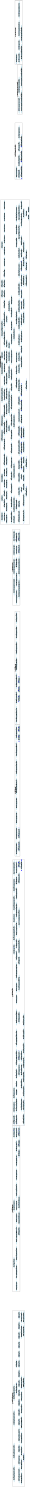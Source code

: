 /* ------------------------------------------------------------ */
/* created with bunch v3 */
/* Objective Function value = 1.0984308131241085*/
/* ------------------------------------------------------------ */

digraph G {
size= "10,10";
rotate = 90;
subgraph cluster0 {
label = "(SS-L2):def_ProvidedPortsXpt_portImpl";
color = black;
style = bold;

"def_JavaNamesExt_portClassName"[label="def_JavaNamesExt_portClassName",shape=ellipse,color=lightblue,fontcolor=black,style=filled];
"def_out_ProvidedPortsXpt_portImplFile2"[label="def_out_ProvidedPortsXpt_portImplFile2",shape=ellipse,color=lightblue,fontcolor=black,style=filled];
"def_ProvidedPortsXpt_portImpl"[label="def_ProvidedPortsXpt_portImpl",shape=ellipse,color=lightblue,fontcolor=black,style=filled];
"def_ProvidedPortsXpt_composedStructurePortImpl2"[label="def_ProvidedPortsXpt_composedStructurePortImpl2",shape=ellipse,color=lightblue,fontcolor=black,style=filled];
"def_out_ProvidedPortsXpt_composedStructurePortImplFile2"[label="def_out_ProvidedPortsXpt_composedStructurePortImplFile2",shape=ellipse,color=lightblue,fontcolor=black,style=filled];
"def_JavaNamesExt_portClassName2"[label="def_JavaNamesExt_portClassName2",shape=ellipse,color=lightblue,fontcolor=black,style=filled];
"def_ProvidedPortsXpt_composedComponentPortHelperMethodsTM2"[label="def_ProvidedPortsXpt_composedComponentPortHelperMethodsTM2",shape=ellipse,color=lightblue,fontcolor=black,style=filled];
"def_ProvidedPortsXpt_composedComponentPortHelperMethodsTM"[label="def_ProvidedPortsXpt_composedComponentPortHelperMethodsTM",shape=ellipse,color=lightblue,fontcolor=black,style=filled];
"def_ProvidedPortsXpt_composedStructurePortImpl"[label="def_ProvidedPortsXpt_composedStructurePortImpl",shape=ellipse,color=lightblue,fontcolor=black,style=filled];
"def_JavaNamesExt_fqnPortPackage"[label="def_JavaNamesExt_fqnPortPackage",shape=ellipse,color=lightblue,fontcolor=black,style=filled];
"def_out_ProvidedPortsXpt_composedStructurePortImplFile"[label="def_out_ProvidedPortsXpt_composedStructurePortImplFile",shape=ellipse,color=lightblue,fontcolor=black,style=filled];
"def_JavaNamesExt_fqnPortPackage2"[label="def_JavaNamesExt_fqnPortPackage2",shape=ellipse,color=lightblue,fontcolor=black,style=filled];
"def_out_ProvidedPortsXpt_portImplFile"[label="def_out_ProvidedPortsXpt_portImplFile",shape=ellipse,color=lightblue,fontcolor=black,style=filled];
}
subgraph cluster1 {
label = "(SS-L2):def_SimJavaCoreXpt_actionsAsMethods";
color = black;
style = bold;

"def_SEFFBodyXpt_action12"[label="def_SEFFBodyXpt_action12",shape=ellipse,color=lightblue,fontcolor=black,style=filled];
"def_SEFFBodyXpt_action13"[label="def_SEFFBodyXpt_action13",shape=ellipse,color=lightblue,fontcolor=black,style=filled];
"def_SEFFBodyXpt_action14"[label="def_SEFFBodyXpt_action14",shape=ellipse,color=lightblue,fontcolor=black,style=filled];
"def_SEFFBodyXpt_action"[label="def_SEFFBodyXpt_action",shape=ellipse,color=lightblue,fontcolor=black,style=filled];
"def_SEFFBodyXpt_action3"[label="def_SEFFBodyXpt_action3",shape=ellipse,color=lightblue,fontcolor=black,style=filled];
"def_SEFFBodyXpt_action4"[label="def_SEFFBodyXpt_action4",shape=ellipse,color=lightblue,fontcolor=black,style=filled];
"def_JavaCoreXpt_actions"[label="def_JavaCoreXpt_actions",shape=ellipse,color=lightblue,fontcolor=black,style=filled];
"def_SEFFBodyXpt_action10"[label="def_SEFFBodyXpt_action10",shape=ellipse,color=lightblue,fontcolor=black,style=filled];
"def_SEFFBodyXpt_action11"[label="def_SEFFBodyXpt_action11",shape=ellipse,color=lightblue,fontcolor=black,style=filled];
"def_SEFFBodyXpt_failureInternalActionPreTM"[label="def_SEFFBodyXpt_failureInternalActionPreTM",shape=ellipse,color=lightblue,fontcolor=black,style=filled];
"def_SEFFBodyXpt_action9"[label="def_SEFFBodyXpt_action9",shape=ellipse,color=lightblue,fontcolor=black,style=filled];
"def_PCMext_findStart"[label="def_PCMext_findStart",shape=ellipse,color=lightblue,fontcolor=black,style=filled];
"def_PCMext_queryExternalCallActions8"[label="def_PCMext_queryExternalCallActions8",shape=ellipse,color=lightblue,fontcolor=black,style=filled];
"def_SimJavaCoreXpt_actionsAsMethodsSubBehavior5"[label="def_SimJavaCoreXpt_actionsAsMethodsSubBehavior5",shape=ellipse,color=lightblue,fontcolor=black,style=filled];
"def_PCMext_queryInternalActions4"[label="def_PCMext_queryInternalActions4",shape=ellipse,color=lightblue,fontcolor=black,style=filled];
"def_PCMext_queryExternalCallActions4"[label="def_PCMext_queryExternalCallActions4",shape=ellipse,color=lightblue,fontcolor=black,style=filled];
"def_PCMext_queryExternalCallActions5"[label="def_PCMext_queryExternalCallActions5",shape=ellipse,color=lightblue,fontcolor=black,style=filled];
"def_PCMext_queryInternalActions5"[label="def_PCMext_queryInternalActions5",shape=ellipse,color=lightblue,fontcolor=black,style=filled];
"def_PCMext_queryInternalActions8"[label="def_PCMext_queryInternalActions8",shape=ellipse,color=lightblue,fontcolor=black,style=filled];
"def_SEFFBodyXpt_action7"[label="def_SEFFBodyXpt_action7",shape=ellipse,color=lightblue,fontcolor=black,style=filled];
"def_SEFFBodyXpt_recoveryActionAlternative"[label="def_SEFFBodyXpt_recoveryActionAlternative",shape=ellipse,color=lightblue,fontcolor=black,style=filled];
"def_SEFFBodyXpt_initFailureHandling"[label="def_SEFFBodyXpt_initFailureHandling",shape=ellipse,color=lightblue,fontcolor=black,style=filled];
"def_SimJavaCoreXpt_actionsAsMethodsSubBehavior2"[label="def_SimJavaCoreXpt_actionsAsMethodsSubBehavior2",shape=ellipse,color=lightblue,fontcolor=black,style=filled];
"def_SimJavaCoreXpt_actionsAsMethodsSubBehavior3"[label="def_SimJavaCoreXpt_actionsAsMethodsSubBehavior3",shape=ellipse,color=lightblue,fontcolor=black,style=filled];
"def_SimJavaCoreXpt_actionsAsMethodsSubBehavior4"[label="def_SimJavaCoreXpt_actionsAsMethodsSubBehavior4",shape=ellipse,color=lightblue,fontcolor=black,style=filled];
"def_SimJavaCoreXpt_actionsAsMethodsSubBehavior"[label="def_SimJavaCoreXpt_actionsAsMethodsSubBehavior",shape=ellipse,color=lightblue,fontcolor=black,style=filled];
"def_SimJavaCoreXpt_contextTypeTM"[label="def_SimJavaCoreXpt_contextTypeTM",shape=ellipse,color=lightblue,fontcolor=black,style=filled];
"def_SEFFBodyXpt_action2"[label="def_SEFFBodyXpt_action2",shape=ellipse,color=lightblue,fontcolor=black,style=filled];
"def_SEFFBodyXpt_action5"[label="def_SEFFBodyXpt_action5",shape=ellipse,color=lightblue,fontcolor=black,style=filled];
"def_SimJavaCoreXpt_actionsAsMethods"[label="def_SimJavaCoreXpt_actionsAsMethods",shape=ellipse,color=lightblue,fontcolor=black,style=filled];
"def_SEFFBodyXpt_action8"[label="def_SEFFBodyXpt_action8",shape=ellipse,color=lightblue,fontcolor=black,style=filled];
"def_SEFFBodyXpt_checkIfExceptionIsHandled"[label="def_SEFFBodyXpt_checkIfExceptionIsHandled",shape=ellipse,color=lightblue,fontcolor=black,style=filled];
"def_SEFFBodyXpt_nextRecoveryActionAlternative"[label="def_SEFFBodyXpt_nextRecoveryActionAlternative",shape=ellipse,color=lightblue,fontcolor=black,style=filled];
"def_ResourcesXpt_resourceDemandTM"[label="def_ResourcesXpt_resourceDemandTM",shape=ellipse,color=lightblue,fontcolor=black,style=filled];
"def_ResourcesXpt_resourceDemands"[label="def_ResourcesXpt_resourceDemands",shape=ellipse,color=lightblue,fontcolor=black,style=filled];
"def_ResourcesXpt_resourceDemandTM2"[label="def_ResourcesXpt_resourceDemandTM2",shape=ellipse,color=lightblue,fontcolor=black,style=filled];
}
subgraph cluster2 {
label = "(SS-L2):def_JavaNamesExt_implementationPackage8";
color = black;
style = bold;

"def_ComposedStructureXpt_portQuery2"[label="def_ComposedStructureXpt_portQuery2",shape=ellipse,color=lightblue,fontcolor=black,style=filled];
"def_out_DelegatorClassXpt_delegatorClass2"[label="def_out_DelegatorClassXpt_delegatorClass2",shape=ellipse,color=lightblue,fontcolor=black,style=filled];
"def_JavaNamesExt_implementationPackage"[label="def_JavaNamesExt_implementationPackage",shape=ellipse,color=lightblue,fontcolor=black,style=filled];
"def_JavaNamesExt_fqnInterface"[label="def_JavaNamesExt_fqnInterface",shape=ellipse,color=lightblue,fontcolor=black,style=filled];
"def_JavaNamesExt_implementationPackage6"[label="def_JavaNamesExt_implementationPackage6",shape=ellipse,color=lightblue,fontcolor=black,style=filled];
"def_JavaNamesExt_implementationPackage8"[label="def_JavaNamesExt_implementationPackage8",shape=ellipse,color=lightblue,fontcolor=black,style=filled];
"def_JavaCoreXpt_componentPackage"[label="def_JavaCoreXpt_componentPackage",shape=ellipse,color=lightblue,fontcolor=black,style=filled];
"def_SimUsageXpt_dummyRequiredSystemTM"[label="def_SimUsageXpt_dummyRequiredSystemTM",shape=ellipse,color=lightblue,fontcolor=black,style=filled];
}
subgraph cluster3 {
label = "(SS-L2):def_JavaNamesExt_fqnPort2";
color = black;
style = bold;

"def_ComposedStructureXpt_allChildMemberVarInit"[label="def_ComposedStructureXpt_allChildMemberVarInit",shape=ellipse,color=lightblue,fontcolor=black,style=filled];
"def_ComposedStructureXpt_constructor"[label="def_ComposedStructureXpt_constructor",shape=ellipse,color=lightblue,fontcolor=black,style=filled];
"def_ComposedStructureXpt_composedPREConstructorStartTM"[label="def_ComposedStructureXpt_composedPREConstructorStartTM",shape=ellipse,color=lightblue,fontcolor=black,style=filled];
"def_JavaNamesExt_className"[label="def_JavaNamesExt_className",shape=ellipse,color=lightblue,fontcolor=black,style=filled];
"def_UserActionsXpt_userAction4"[label="def_UserActionsXpt_userAction4",shape=ellipse,color=lightblue,fontcolor=black,style=filled];
"def_ProvidedPortsXpt_portMemberVars"[label="def_ProvidedPortsXpt_portMemberVars",shape=ellipse,color=lightblue,fontcolor=black,style=filled];
"def_JavaNamesExt_portMemberVar"[label="def_JavaNamesExt_portMemberVar",shape=ellipse,color=lightblue,fontcolor=black,style=filled];
"def_JavaNamesExt_fqnPort"[label="def_JavaNamesExt_fqnPort",shape=ellipse,color=lightblue,fontcolor=black,style=filled];
"def_ProvidedPortsXpt_portMemberVars2"[label="def_ProvidedPortsXpt_portMemberVars2",shape=ellipse,color=lightblue,fontcolor=black,style=filled];
"def_JavaNamesExt_fqnPort2"[label="def_JavaNamesExt_fqnPort2",shape=ellipse,color=lightblue,fontcolor=black,style=filled];
"def_ProvidedPortsXpt_contextPortGetter2"[label="def_ProvidedPortsXpt_contextPortGetter2",shape=ellipse,color=lightblue,fontcolor=black,style=filled];
"def_PCMext_hasProvidedDelegationConnector"[label="def_PCMext_hasProvidedDelegationConnector",shape=ellipse,color=lightblue,fontcolor=black,style=filled];
"def_PCMext_getProvidedDelegationConnector"[label="def_PCMext_getProvidedDelegationConnector",shape=ellipse,color=lightblue,fontcolor=black,style=filled];
"def_ComposedStructureXpt_portInit"[label="def_ComposedStructureXpt_portInit",shape=ellipse,color=lightblue,fontcolor=black,style=filled];
"def_ComposedStructureXpt_portInit2"[label="def_ComposedStructureXpt_portInit2",shape=ellipse,color=lightblue,fontcolor=black,style=filled];
"def_ProvidedPortsXpt_contextPortGetter"[label="def_ProvidedPortsXpt_contextPortGetter",shape=ellipse,color=lightblue,fontcolor=black,style=filled];
"def_ProvidedPortsXpt_providedPorts2"[label="def_ProvidedPortsXpt_providedPorts2",shape=ellipse,color=lightblue,fontcolor=black,style=filled];
"def_SensorsXpt_startResponseTimeMeasurementTM"[label="def_SensorsXpt_startResponseTimeMeasurementTM",shape=ellipse,color=lightblue,fontcolor=black,style=filled];
"def_SensorsXpt_endResponseTimeMeasurementTM"[label="def_SensorsXpt_endResponseTimeMeasurementTM",shape=ellipse,color=lightblue,fontcolor=black,style=filled];
"def_SimUsageXpt_scenarioRunner"[label="def_SimUsageXpt_scenarioRunner",shape=ellipse,color=lightblue,fontcolor=black,style=filled];
}
subgraph cluster4 {
label = "(SS-L2):def_JavaNamesExt_implementationPackage2";
color = black;
style = bold;

"def_JavaNamesExt_javaSignature"[label="def_JavaNamesExt_javaSignature",shape=ellipse,color=lightblue,fontcolor=black,style=filled];
"def_JavaCoreXpt_componentServiceSignature2"[label="def_JavaCoreXpt_componentServiceSignature2",shape=ellipse,color=lightblue,fontcolor=black,style=filled];
"def_JavaCoreXpt_returnTypeTM2"[label="def_JavaCoreXpt_returnTypeTM2",shape=ellipse,color=lightblue,fontcolor=black,style=filled];
"def_JavaCoreXpt_returnTypeTM"[label="def_JavaCoreXpt_returnTypeTM",shape=ellipse,color=lightblue,fontcolor=black,style=filled];
"def_DelegatorClassXpt_delegator2"[label="def_DelegatorClassXpt_delegator2",shape=ellipse,color=lightblue,fontcolor=black,style=filled];
"def_JavaCoreXpt_infrastructureSignature"[label="def_JavaCoreXpt_infrastructureSignature",shape=ellipse,color=lightblue,fontcolor=black,style=filled];
"def_JavaCoreXpt_componentServiceSignature"[label="def_JavaCoreXpt_componentServiceSignature",shape=ellipse,color=lightblue,fontcolor=black,style=filled];
"def_JavaCoreXpt_parameterListTM"[label="def_JavaCoreXpt_parameterListTM",shape=ellipse,color=lightblue,fontcolor=black,style=filled];
"def_JavaCoreXpt_operationSignature"[label="def_JavaCoreXpt_operationSignature",shape=ellipse,color=lightblue,fontcolor=black,style=filled];
"def_JavaNamesExt_javaSignature2"[label="def_JavaNamesExt_javaSignature2",shape=ellipse,color=lightblue,fontcolor=black,style=filled];
"def_DelegatorClassXpt_delegator"[label="def_DelegatorClassXpt_delegator",shape=ellipse,color=lightblue,fontcolor=black,style=filled];
"def_JavaCoreXpt_parameterUsageListTM"[label="def_JavaCoreXpt_parameterUsageListTM",shape=ellipse,color=lightblue,fontcolor=black,style=filled];
"def_out_SimUsageXpt_main"[label="def_out_SimUsageXpt_main",shape=ellipse,color=lightblue,fontcolor=black,style=filled];
"def_PCMext_uniqueIterable"[label="def_PCMext_uniqueIterable",shape=ellipse,color=lightblue,fontcolor=black,style=filled];
"def_UserActionsXpt_userAction3"[label="def_UserActionsXpt_userAction3",shape=ellipse,color=lightblue,fontcolor=black,style=filled];
"def_UserActionsXpt_userAction"[label="def_UserActionsXpt_userAction",shape=ellipse,color=lightblue,fontcolor=black,style=filled];
"def_UserActionsXpt_userAction5"[label="def_UserActionsXpt_userAction5",shape=ellipse,color=lightblue,fontcolor=black,style=filled];
"def_UserActionsXpt_userAction6"[label="def_UserActionsXpt_userAction6",shape=ellipse,color=lightblue,fontcolor=black,style=filled];
"def_UserActionsXpt_userAction7"[label="def_UserActionsXpt_userAction7",shape=ellipse,color=lightblue,fontcolor=black,style=filled];
"def_UsageXpt_userActions"[label="def_UsageXpt_userActions",shape=ellipse,color=lightblue,fontcolor=black,style=filled];
"def_UserActionsXpt_userAction2"[label="def_UserActionsXpt_userAction2",shape=ellipse,color=lightblue,fontcolor=black,style=filled];
"def_PCMext_getID2"[label="def_PCMext_getID2",shape=ellipse,color=lightblue,fontcolor=black,style=filled];
"def_PCMext_getID3"[label="def_PCMext_getID3",shape=ellipse,color=lightblue,fontcolor=black,style=filled];
"def_PCMext_getID"[label="def_PCMext_getID",shape=ellipse,color=lightblue,fontcolor=black,style=filled];
"def_PCMext_parameterUsageLHS"[label="def_PCMext_parameterUsageLHS",shape=ellipse,color=lightblue,fontcolor=black,style=filled];
"def_JavaCoreXpt_returnType"[label="def_JavaCoreXpt_returnType",shape=ellipse,color=lightblue,fontcolor=black,style=filled];
"def_DataTypesXpt_dataType2"[label="def_DataTypesXpt_dataType2",shape=ellipse,color=lightblue,fontcolor=black,style=filled];
"def_JavaCoreXpt_parameter"[label="def_JavaCoreXpt_parameter",shape=ellipse,color=lightblue,fontcolor=black,style=filled];
"def_DataTypesXpt_dataType3"[label="def_DataTypesXpt_dataType3",shape=ellipse,color=lightblue,fontcolor=black,style=filled];
"def_DataTypesXpt_dataType"[label="def_DataTypesXpt_dataType",shape=ellipse,color=lightblue,fontcolor=black,style=filled];
"def_DataTypesXpt_dataType4"[label="def_DataTypesXpt_dataType4",shape=ellipse,color=lightblue,fontcolor=black,style=filled];
"def_SimJavaCoreXpt_interfaceHelperMethodsDeclaration"[label="def_SimJavaCoreXpt_interfaceHelperMethodsDeclaration",shape=ellipse,color=lightblue,fontcolor=black,style=filled];
"def_SimRepositoryXpt_interfaceHelperMethodsDeclarationTM"[label="def_SimRepositoryXpt_interfaceHelperMethodsDeclarationTM",shape=ellipse,color=lightblue,fontcolor=black,style=filled];
"def_SimJavaCoreXpt_interfaceHelperMethodsDeclaration2"[label="def_SimJavaCoreXpt_interfaceHelperMethodsDeclaration2",shape=ellipse,color=lightblue,fontcolor=black,style=filled];
"def_JavaNamesExt_getFileName"[label="def_JavaNamesExt_getFileName",shape=ellipse,color=lightblue,fontcolor=black,style=filled];
"entry_out_SystemXpt_root"[label="entry_out_SystemXpt_root",shape=ellipse,color=lightblue,fontcolor=black,style=filled];
"def_RepositoryXpt_componentRoot3"[label="def_RepositoryXpt_componentRoot3",shape=ellipse,color=lightblue,fontcolor=black,style=filled];
"entry_RepositoryXpt_root"[label="entry_RepositoryXpt_root",shape=ellipse,color=lightblue,fontcolor=black,style=filled];
"def_CompletionsXpt_innerCompletionComponent"[label="def_CompletionsXpt_innerCompletionComponent",shape=ellipse,color=lightblue,fontcolor=black,style=filled];
"def_RepositoryXpt_componentRoot2"[label="def_RepositoryXpt_componentRoot2",shape=ellipse,color=lightblue,fontcolor=black,style=filled];
"entry_CompletionsXpt_root"[label="entry_CompletionsXpt_root",shape=ellipse,color=lightblue,fontcolor=black,style=filled];
"def_CompletionsXpt_innerCompletionComponent2"[label="def_CompletionsXpt_innerCompletionComponent2",shape=ellipse,color=lightblue,fontcolor=black,style=filled];
"def_out_CompletionsXpt_completionRoot"[label="def_out_CompletionsXpt_completionRoot",shape=ellipse,color=lightblue,fontcolor=black,style=filled];
"def_JavaCoreXpt_specificImplementationPartTM"[label="def_JavaCoreXpt_specificImplementationPartTM",shape=ellipse,color=lightblue,fontcolor=black,style=filled];
"def_JavaCoreXpt_componentImplementationChildClassTM"[label="def_JavaCoreXpt_componentImplementationChildClassTM",shape=ellipse,color=lightblue,fontcolor=black,style=filled];
"def_JavaCoreXpt_innerImplementation"[label="def_JavaCoreXpt_innerImplementation",shape=ellipse,color=lightblue,fontcolor=black,style=filled];
"def_JavaCoreXpt_superClassesTM"[label="def_JavaCoreXpt_superClassesTM",shape=ellipse,color=lightblue,fontcolor=black,style=filled];
"def_JavaCoreXpt_componentConstructorTM"[label="def_JavaCoreXpt_componentConstructorTM",shape=ellipse,color=lightblue,fontcolor=black,style=filled];
"def_JavaCoreXpt_classHeader"[label="def_JavaCoreXpt_classHeader",shape=ellipse,color=lightblue,fontcolor=black,style=filled];
"def_out_JavaCoreXpt_componentImplementationForImplComponentTypesAndSubSystems"[label="def_out_JavaCoreXpt_componentImplementationForImplComponentTypesAndSubSystems",shape=ellipse,color=lightblue,fontcolor=black,style=filled];
"def_JavaCoreXpt_innerImplementation2"[label="def_JavaCoreXpt_innerImplementation2",shape=ellipse,color=lightblue,fontcolor=black,style=filled];
"def_JavaCoreXpt_innerImplementation3"[label="def_JavaCoreXpt_innerImplementation3",shape=ellipse,color=lightblue,fontcolor=black,style=filled];
"def_ComposedStructureXpt_composedStructureStart"[label="def_ComposedStructureXpt_composedStructureStart",shape=ellipse,color=lightblue,fontcolor=black,style=filled];
"def_JavaNamesExt_implementationPackage7"[label="def_JavaNamesExt_implementationPackage7",shape=ellipse,color=lightblue,fontcolor=black,style=filled];
"def_JavaNamesExt_implementationPackage5"[label="def_JavaNamesExt_implementationPackage5",shape=ellipse,color=lightblue,fontcolor=black,style=filled];
"def_JavaNamesExt_fqnContextPackage"[label="def_JavaNamesExt_fqnContextPackage",shape=ellipse,color=lightblue,fontcolor=black,style=filled];
"def_JavaNamesExt_fqnAllocationContextPackage"[label="def_JavaNamesExt_fqnAllocationContextPackage",shape=ellipse,color=lightblue,fontcolor=black,style=filled];
"def_JavaNamesExt_implementationPackage4"[label="def_JavaNamesExt_implementationPackage4",shape=ellipse,color=lightblue,fontcolor=black,style=filled];
"def_JavaNamesExt_implementationPackage3"[label="def_JavaNamesExt_implementationPackage3",shape=ellipse,color=lightblue,fontcolor=black,style=filled];
"def_SimUsageXpt_workloadClass3"[label="def_SimUsageXpt_workloadClass3",shape=ellipse,color=lightblue,fontcolor=black,style=filled];
"def_ComposedStructureXpt_portQuery"[label="def_ComposedStructureXpt_portQuery",shape=ellipse,color=lightblue,fontcolor=black,style=filled];
"def_out_DelegatorClassXpt_delegatorClass"[label="def_out_DelegatorClassXpt_delegatorClass",shape=ellipse,color=lightblue,fontcolor=black,style=filled];
"def_JavaNamesExt_implementationPackage2"[label="def_JavaNamesExt_implementationPackage2",shape=ellipse,color=lightblue,fontcolor=black,style=filled];
"def_PCMext_querySystemCalls"[label="def_PCMext_querySystemCalls",shape=ellipse,color=lightblue,fontcolor=black,style=filled];
"def_PCMext_querySystemCallsInLoops"[label="def_PCMext_querySystemCallsInLoops",shape=ellipse,color=lightblue,fontcolor=black,style=filled];
"def_PCMext_querySystemCallsInBranches"[label="def_PCMext_querySystemCallsInBranches",shape=ellipse,color=lightblue,fontcolor=black,style=filled];
"def_JavaNamesExt_fqnAllocationContextClass"[label="def_JavaNamesExt_fqnAllocationContextClass",shape=ellipse,color=lightblue,fontcolor=black,style=filled];
"def_JavaNamesExt_fqnAllocationContext"[label="def_JavaNamesExt_fqnAllocationContext",shape=ellipse,color=lightblue,fontcolor=black,style=filled];
"def_ComposedStructureXpt_composedStructureEnd"[label="def_ComposedStructureXpt_composedStructureEnd",shape=ellipse,color=lightblue,fontcolor=black,style=filled];
"def_out_RepositoryXpt_compositeComponentRoot"[label="def_out_RepositoryXpt_compositeComponentRoot",shape=ellipse,color=lightblue,fontcolor=black,style=filled];
"def_SystemXpt_systemInnerAdditionsTM"[label="def_SystemXpt_systemInnerAdditionsTM",shape=ellipse,color=lightblue,fontcolor=black,style=filled];
"def_SystemXpt_system"[label="def_SystemXpt_system",shape=ellipse,color=lightblue,fontcolor=black,style=filled];
"def_SystemXpt_systemAdditionsTM"[label="def_SystemXpt_systemAdditionsTM",shape=ellipse,color=lightblue,fontcolor=black,style=filled];
"def_JavaNamesExt_fqnDummyComponent"[label="def_JavaNamesExt_fqnDummyComponent",shape=ellipse,color=lightblue,fontcolor=black,style=filled];
"def_JavaNamesExt_fqnDummyComponent2"[label="def_JavaNamesExt_fqnDummyComponent2",shape=ellipse,color=lightblue,fontcolor=black,style=filled];
"def_JavaNamesExt_dummyComponentName"[label="def_JavaNamesExt_dummyComponentName",shape=ellipse,color=lightblue,fontcolor=black,style=filled];
"def_JavaNamesExt_dummyComponentName2"[label="def_JavaNamesExt_dummyComponentName2",shape=ellipse,color=lightblue,fontcolor=black,style=filled];
"def_JavaNamesExt_fqnDummyComponentPackage"[label="def_JavaNamesExt_fqnDummyComponentPackage",shape=ellipse,color=lightblue,fontcolor=black,style=filled];
"def_JavaNamesExt_fqnDummyComponentPackage2"[label="def_JavaNamesExt_fqnDummyComponentPackage2",shape=ellipse,color=lightblue,fontcolor=black,style=filled];
"def_CallsXpt_preCallTM"[label="def_CallsXpt_preCallTM",shape=ellipse,color=lightblue,fontcolor=black,style=filled];
"def_SEFFBodyXpt_action6"[label="def_SEFFBodyXpt_action6",shape=ellipse,color=lightblue,fontcolor=black,style=filled];
"def_CallsXpt_call2"[label="def_CallsXpt_call2",shape=ellipse,color=lightblue,fontcolor=black,style=filled];
"def_SimUsageXpt_systemVariableParameter"[label="def_SimUsageXpt_systemVariableParameter",shape=ellipse,color=lightblue,fontcolor=black,style=filled];
"def_SimUsageXpt_workloadClass2"[label="def_SimUsageXpt_workloadClass2",shape=ellipse,color=lightblue,fontcolor=black,style=filled];
"def_CallsXpt_call"[label="def_CallsXpt_call",shape=ellipse,color=lightblue,fontcolor=black,style=filled];
"def_CallsXpt_postCallTM"[label="def_CallsXpt_postCallTM",shape=ellipse,color=lightblue,fontcolor=black,style=filled];
"def_CallsXpt_preCallTM2"[label="def_CallsXpt_preCallTM2",shape=ellipse,color=lightblue,fontcolor=black,style=filled];
"def_CallsXpt_postCallTM2"[label="def_CallsXpt_postCallTM2",shape=ellipse,color=lightblue,fontcolor=black,style=filled];
"def_SimUsageFactoryXpt_usageFactoryBaseClass2"[label="def_SimUsageFactoryXpt_usageFactoryBaseClass2",shape=ellipse,color=lightblue,fontcolor=black,style=filled];
"def_SimUsageFactoryXpt_usageFactoryBaseClass3"[label="def_SimUsageFactoryXpt_usageFactoryBaseClass3",shape=ellipse,color=lightblue,fontcolor=black,style=filled];
"def_SimUsageFactoryXpt_usageFactoryBaseClass"[label="def_SimUsageFactoryXpt_usageFactoryBaseClass",shape=ellipse,color=lightblue,fontcolor=black,style=filled];
"def_out_SimUsageFactoryXpt_usageScenarioFactory"[label="def_out_SimUsageFactoryXpt_usageScenarioFactory",shape=ellipse,color=lightblue,fontcolor=black,style=filled];
"def_JavaNamesExt_removeAllSpecialChars"[label="def_JavaNamesExt_removeAllSpecialChars",shape=ellipse,color=lightblue,fontcolor=black,style=filled];
"def_SimJavaCoreXpt_specificImplementationPartTM"[label="def_SimJavaCoreXpt_specificImplementationPartTM",shape=ellipse,color=lightblue,fontcolor=black,style=filled];
"def_JavaNamesExt_specificationString"[label="def_JavaNamesExt_specificationString",shape=ellipse,color=lightblue,fontcolor=black,style=filled];
"def_SimUsageXpt_usageScenarioConstructor"[label="def_SimUsageXpt_usageScenarioConstructor",shape=ellipse,color=lightblue,fontcolor=black,style=filled];
"def_UsageXpt_usageScenarioConstructorContextInit"[label="def_UsageXpt_usageScenarioConstructorContextInit",shape=ellipse,color=lightblue,fontcolor=black,style=filled];
"def_PCMext_querySystemCalls2"[label="def_PCMext_querySystemCalls2",shape=ellipse,color=lightblue,fontcolor=black,style=filled];
"def_CompletionsXpt_expandCompletions"[label="def_CompletionsXpt_expandCompletions",shape=ellipse,color=lightblue,fontcolor=black,style=filled];
"def_PCMext_getAllCompletions"[label="def_PCMext_getAllCompletions",shape=ellipse,color=lightblue,fontcolor=black,style=filled];
"def_PCMext_isInnerReference2"[label="def_PCMext_isInnerReference2",shape=ellipse,color=lightblue,fontcolor=black,style=filled];
"def_PCMext_isInnerReference3"[label="def_PCMext_isInnerReference3",shape=ellipse,color=lightblue,fontcolor=black,style=filled];
"def_PCMext_isInnerReference"[label="def_PCMext_isInnerReference",shape=ellipse,color=lightblue,fontcolor=black,style=filled];
"def_PCMext_getParentSubsystemsIdConcatenationFor"[label="def_PCMext_getParentSubsystemsIdConcatenationFor",shape=ellipse,color=lightblue,fontcolor=black,style=filled];
"def_PCMext_getParentIdConcatenationFor"[label="def_PCMext_getParentIdConcatenationFor",shape=ellipse,color=lightblue,fontcolor=black,style=filled];
"def_PCMext_getParentIdConcatenationFor3"[label="def_PCMext_getParentIdConcatenationFor3",shape=ellipse,color=lightblue,fontcolor=black,style=filled];
"def_PCMext_matchID"[label="def_PCMext_matchID",shape=ellipse,color=lightblue,fontcolor=black,style=filled];
"def_PCMext_getParentIdConcatenationFor2"[label="def_PCMext_getParentIdConcatenationFor2",shape=ellipse,color=lightblue,fontcolor=black,style=filled];
"def_PCMext_getSystemParentIdConcatenationFor"[label="def_PCMext_getSystemParentIdConcatenationFor",shape=ellipse,color=lightblue,fontcolor=black,style=filled];
"entry_UsageXpt_root"[label="entry_UsageXpt_root",shape=ellipse,color=lightblue,fontcolor=black,style=filled];
"def_UsageXpt_usageScenarioTM"[label="def_UsageXpt_usageScenarioTM",shape=ellipse,color=lightblue,fontcolor=black,style=filled];
"def_UsageXpt_mainTM"[label="def_UsageXpt_mainTM",shape=ellipse,color=lightblue,fontcolor=black,style=filled];
"def_RepositoryXpt_interfaceHelperMethodsDeclarationTM2"[label="def_RepositoryXpt_interfaceHelperMethodsDeclarationTM2",shape=ellipse,color=lightblue,fontcolor=black,style=filled];
"def_RepositoryXpt_interfaceHeader"[label="def_RepositoryXpt_interfaceHeader",shape=ellipse,color=lightblue,fontcolor=black,style=filled];
"def_RepositoryXpt_interfaceHelperMethodsDeclarationTM"[label="def_RepositoryXpt_interfaceHelperMethodsDeclarationTM",shape=ellipse,color=lightblue,fontcolor=black,style=filled];
"def_out_RepositoryXpt_interfaceFile"[label="def_out_RepositoryXpt_interfaceFile",shape=ellipse,color=lightblue,fontcolor=black,style=filled];
"def_out_RepositoryXpt_interfaceFile2"[label="def_out_RepositoryXpt_interfaceFile2",shape=ellipse,color=lightblue,fontcolor=black,style=filled];
"def_JavaNamesExt_fqnToDirectoryPath"[label="def_JavaNamesExt_fqnToDirectoryPath",shape=ellipse,color=lightblue,fontcolor=black,style=filled];
"def_out_SimUsageXpt_usageScenario"[label="def_out_SimUsageXpt_usageScenario",shape=ellipse,color=lightblue,fontcolor=black,style=filled];
"def_SimUsageFactoryXpt_factoryConstructor2"[label="def_SimUsageFactoryXpt_factoryConstructor2",shape=ellipse,color=lightblue,fontcolor=black,style=filled];
"def_SimUsageFactoryXpt_factoryConstructor3"[label="def_SimUsageFactoryXpt_factoryConstructor3",shape=ellipse,color=lightblue,fontcolor=black,style=filled];
"def_SimUsageFactoryXpt_factoryConstructor4"[label="def_SimUsageFactoryXpt_factoryConstructor4",shape=ellipse,color=lightblue,fontcolor=black,style=filled];
"def_SimUsageFactoryXpt_factoryConstructor"[label="def_SimUsageFactoryXpt_factoryConstructor",shape=ellipse,color=lightblue,fontcolor=black,style=filled];
"def_RepositoryXpt_componentRoot"[label="def_RepositoryXpt_componentRoot",shape=ellipse,color=lightblue,fontcolor=black,style=filled];
"def_JavaCoreXpt_componentImplementation2"[label="def_JavaCoreXpt_componentImplementation2",shape=ellipse,color=lightblue,fontcolor=black,style=filled];
"def_JavaCoreXpt_componentImplementation3"[label="def_JavaCoreXpt_componentImplementation3",shape=ellipse,color=lightblue,fontcolor=black,style=filled];
"def_JavaCoreXpt_componentImplementation"[label="def_JavaCoreXpt_componentImplementation",shape=ellipse,color=lightblue,fontcolor=black,style=filled];
"def_RepositoryXpt_interfaceHeader2"[label="def_RepositoryXpt_interfaceHeader2",shape=ellipse,color=lightblue,fontcolor=black,style=filled];
"def_JavaNamesExt_basePackageName"[label="def_JavaNamesExt_basePackageName",shape=ellipse,color=lightblue,fontcolor=black,style=filled];
"def_JavaNamesExt_interfaceName"[label="def_JavaNamesExt_interfaceName",shape=ellipse,color=lightblue,fontcolor=black,style=filled];
"def_JavaCoreXpt_contentImplementationInterfaceHeader"[label="def_JavaCoreXpt_contentImplementationInterfaceHeader",shape=ellipse,color=lightblue,fontcolor=black,style=filled];
"def_ContextPatternXpt_requiredInterfaces"[label="def_ContextPatternXpt_requiredInterfaces",shape=ellipse,color=lightblue,fontcolor=black,style=filled];
"def_ContextPatternXpt_componentContextSetter"[label="def_ContextPatternXpt_componentContextSetter",shape=ellipse,color=lightblue,fontcolor=black,style=filled];
"def_SimUsageXpt_workloadClass"[label="def_SimUsageXpt_workloadClass",shape=ellipse,color=lightblue,fontcolor=black,style=filled];
"def_SimUsageXpt_workloadDriver"[label="def_SimUsageXpt_workloadDriver",shape=ellipse,color=lightblue,fontcolor=black,style=filled];
"def_SimUsageXpt_usageScenarioConstructorContextInit"[label="def_SimUsageXpt_usageScenarioConstructorContextInit",shape=ellipse,color=lightblue,fontcolor=black,style=filled];
"def_SimUsageXpt_initUserData"[label="def_SimUsageXpt_initUserData",shape=ellipse,color=lightblue,fontcolor=black,style=filled];
"def_PCMext_collectRepositories8"[label="def_PCMext_collectRepositories8",shape=ellipse,color=lightblue,fontcolor=black,style=filled];
"def_PCMext_collectRepositories2"[label="def_PCMext_collectRepositories2",shape=ellipse,color=lightblue,fontcolor=black,style=filled];
"def_PCMext_collectRepositories3"[label="def_PCMext_collectRepositories3",shape=ellipse,color=lightblue,fontcolor=black,style=filled];
"def_PCMext_collectRepositories4"[label="def_PCMext_collectRepositories4",shape=ellipse,color=lightblue,fontcolor=black,style=filled];
"def_PCMext_collectRepositories5"[label="def_PCMext_collectRepositories5",shape=ellipse,color=lightblue,fontcolor=black,style=filled];
"def_PCMext_collectRepositories6"[label="def_PCMext_collectRepositories6",shape=ellipse,color=lightblue,fontcolor=black,style=filled];
"def_PCMext_collectRepositories7"[label="def_PCMext_collectRepositories7",shape=ellipse,color=lightblue,fontcolor=black,style=filled];
"def_PCMext_collectRepositories"[label="def_PCMext_collectRepositories",shape=ellipse,color=lightblue,fontcolor=black,style=filled];
"def_ContextPatternXpt_componentContextSetterDefinition"[label="def_ContextPatternXpt_componentContextSetterDefinition",shape=ellipse,color=lightblue,fontcolor=black,style=filled];
"def_ContextPatternXpt_componentContextMemberVar"[label="def_ContextPatternXpt_componentContextMemberVar",shape=ellipse,color=lightblue,fontcolor=black,style=filled];
"def_JavaNamesExt_fqnContextInterface"[label="def_JavaNamesExt_fqnContextInterface",shape=ellipse,color=lightblue,fontcolor=black,style=filled];
}
subgraph cluster5 {
label = "(SS-L2):def_JavaNamesExt_javaName";
color = black;
style = bold;

"def_SimJavaCoreXpt_passiveResourceDecls"[label="def_SimJavaCoreXpt_passiveResourceDecls",shape=ellipse,color=lightblue,fontcolor=black,style=filled];
"def_SimJavaCoreXpt_componentConstructor"[label="def_SimJavaCoreXpt_componentConstructor",shape=ellipse,color=lightblue,fontcolor=black,style=filled];
"def_SimJavaCoreXpt_passiveResourceDecls2"[label="def_SimJavaCoreXpt_passiveResourceDecls2",shape=ellipse,color=lightblue,fontcolor=black,style=filled];
"def_JavaNamesExt_javaVariableName"[label="def_JavaNamesExt_javaVariableName",shape=ellipse,color=lightblue,fontcolor=black,style=filled];
"def_SimJavaCoreXpt_actionsAsCalls"[label="def_SimJavaCoreXpt_actionsAsCalls",shape=ellipse,color=lightblue,fontcolor=black,style=filled];
"def_PCMext_getSEFF"[label="def_PCMext_getSEFF",shape=ellipse,color=lightblue,fontcolor=black,style=filled];
"def_SimJavaCoreXpt_componentService2"[label="def_SimJavaCoreXpt_componentService2",shape=ellipse,color=lightblue,fontcolor=black,style=filled];
"def_SimJavaCoreXpt_componentService"[label="def_SimJavaCoreXpt_componentService",shape=ellipse,color=lightblue,fontcolor=black,style=filled];
"def_SimJavaCoreXpt_containerAvailabilityCheckTM"[label="def_SimJavaCoreXpt_containerAvailabilityCheckTM",shape=ellipse,color=lightblue,fontcolor=black,style=filled];
"def_PCMext_hasSEFF"[label="def_PCMext_hasSEFF",shape=ellipse,color=lightblue,fontcolor=black,style=filled];
"def_SimCalculatorsXpt_setupCalculators2"[label="def_SimCalculatorsXpt_setupCalculators2",shape=ellipse,color=lightblue,fontcolor=black,style=filled];
"def_SimCalculatorsXpt_setupCalculators3"[label="def_SimCalculatorsXpt_setupCalculators3",shape=ellipse,color=lightblue,fontcolor=black,style=filled];
"def_SimUsageXpt_initCalculatorsTM"[label="def_SimUsageXpt_initCalculatorsTM",shape=ellipse,color=lightblue,fontcolor=black,style=filled];
"def_SimCalculatorsXpt_setupCalculators4"[label="def_SimCalculatorsXpt_setupCalculators4",shape=ellipse,color=lightblue,fontcolor=black,style=filled];
"def_SimCalculatorsXpt_setupCalculators5"[label="def_SimCalculatorsXpt_setupCalculators5",shape=ellipse,color=lightblue,fontcolor=black,style=filled];
"def_SimCalculatorsXpt_setupCalculators6"[label="def_SimCalculatorsXpt_setupCalculators6",shape=ellipse,color=lightblue,fontcolor=black,style=filled];
"def_SimCalculatorsXpt_setupCalculators7"[label="def_SimCalculatorsXpt_setupCalculators7",shape=ellipse,color=lightblue,fontcolor=black,style=filled];
"def_SimJavaCoreXpt_initCalculatorsTM"[label="def_SimJavaCoreXpt_initCalculatorsTM",shape=ellipse,color=lightblue,fontcolor=black,style=filled];
"def_SimCalculatorsXpt_setupCalculators"[label="def_SimCalculatorsXpt_setupCalculators",shape=ellipse,color=lightblue,fontcolor=black,style=filled];
"def_out_JavaCoreXpt_componentImplementationInterface"[label="def_out_JavaCoreXpt_componentImplementationInterface",shape=ellipse,color=lightblue,fontcolor=black,style=filled];
"def_JavaCoreXpt_specificImplementationPartForInterfaceTM"[label="def_JavaCoreXpt_specificImplementationPartForInterfaceTM",shape=ellipse,color=lightblue,fontcolor=black,style=filled];
"def_JavaCoreXpt_componentHelperMethodsDeclarationTM"[label="def_JavaCoreXpt_componentHelperMethodsDeclarationTM",shape=ellipse,color=lightblue,fontcolor=black,style=filled];
"def_JavaNamesExt_beanName"[label="def_JavaNamesExt_beanName",shape=ellipse,color=lightblue,fontcolor=black,style=filled];
"def_JavaNamesExt_javaName"[label="def_JavaNamesExt_javaName",shape=ellipse,color=lightblue,fontcolor=black,style=filled];
"def_ContextPatternXpt_contextInterfaceGetterSignature2"[label="def_ContextPatternXpt_contextInterfaceGetterSignature2",shape=ellipse,color=lightblue,fontcolor=black,style=filled];
"def_ContextPatternXpt_contextInterfaceVar"[label="def_ContextPatternXpt_contextInterfaceVar",shape=ellipse,color=lightblue,fontcolor=black,style=filled];
"def_JavaNamesExt_fqn5"[label="def_JavaNamesExt_fqn5",shape=ellipse,color=lightblue,fontcolor=black,style=filled];
"def_ProvidedPortsXpt_portGetter2"[label="def_ProvidedPortsXpt_portGetter2",shape=ellipse,color=lightblue,fontcolor=black,style=filled];
"def_ProvidedPortsXpt_providedPorts"[label="def_ProvidedPortsXpt_providedPorts",shape=ellipse,color=lightblue,fontcolor=black,style=filled];
"def_ProvidedPortsXpt_portGetter"[label="def_ProvidedPortsXpt_portGetter",shape=ellipse,color=lightblue,fontcolor=black,style=filled];
"def_JavaNamesExt_portMemberVar2"[label="def_JavaNamesExt_portMemberVar2",shape=ellipse,color=lightblue,fontcolor=black,style=filled];
"def_UsageXpt_systemMemberVar"[label="def_UsageXpt_systemMemberVar",shape=ellipse,color=lightblue,fontcolor=black,style=filled];
"def_UsageXpt_systemMemberVar2"[label="def_UsageXpt_systemMemberVar2",shape=ellipse,color=lightblue,fontcolor=black,style=filled];
"def_ContextPatternXpt_contextInterfaceAdditionsTM"[label="def_ContextPatternXpt_contextInterfaceAdditionsTM",shape=ellipse,color=lightblue,fontcolor=black,style=filled];
"def_JavaNamesExt_contextInterfaceName"[label="def_JavaNamesExt_contextInterfaceName",shape=ellipse,color=lightblue,fontcolor=black,style=filled];
"def_out_ContextPatternXpt_componentContextInterface"[label="def_out_ContextPatternXpt_componentContextInterface",shape=ellipse,color=lightblue,fontcolor=black,style=filled];
"def_JavaNamesExt_fqnContext"[label="def_JavaNamesExt_fqnContext",shape=ellipse,color=lightblue,fontcolor=black,style=filled];
"def_ComposedStructureXpt_init"[label="def_ComposedStructureXpt_init",shape=ellipse,color=lightblue,fontcolor=black,style=filled];
"def_JavaNamesExt_contextClassName"[label="def_JavaNamesExt_contextClassName",shape=ellipse,color=lightblue,fontcolor=black,style=filled];
"def_ComposedStructureXpt_childMemberVar"[label="def_ComposedStructureXpt_childMemberVar",shape=ellipse,color=lightblue,fontcolor=black,style=filled];
"def_ComposedStructureXpt_innerImplementation"[label="def_ComposedStructureXpt_innerImplementation",shape=ellipse,color=lightblue,fontcolor=black,style=filled];
"def_out_ContextPatternXpt_componentContextImpl"[label="def_out_ContextPatternXpt_componentContextImpl",shape=ellipse,color=lightblue,fontcolor=black,style=filled];
"def_ContextPatternXpt_contextInterfaceInitialisation2"[label="def_ContextPatternXpt_contextInterfaceInitialisation2",shape=ellipse,color=lightblue,fontcolor=black,style=filled];
"def_ContextPatternXpt_contextInterfaceInitialisation"[label="def_ContextPatternXpt_contextInterfaceInitialisation",shape=ellipse,color=lightblue,fontcolor=black,style=filled];
"def_ContextPatternXpt_componentContextImplAdditionsTM"[label="def_ContextPatternXpt_componentContextImplAdditionsTM",shape=ellipse,color=lightblue,fontcolor=black,style=filled];
"def_ComposedStructureXpt_childMemberVarInitTM"[label="def_ComposedStructureXpt_childMemberVarInitTM",shape=ellipse,color=lightblue,fontcolor=black,style=filled];
"def_ComposedStructureXpt_componentConstructorParametersTM"[label="def_ComposedStructureXpt_componentConstructorParametersTM",shape=ellipse,color=lightblue,fontcolor=black,style=filled];
"def_JavaNamesExt_posInInterface"[label="def_JavaNamesExt_posInInterface",shape=ellipse,color=lightblue,fontcolor=black,style=filled];
"def_JavaNamesExt_posInInterface2"[label="def_JavaNamesExt_posInInterface2",shape=ellipse,color=lightblue,fontcolor=black,style=filled];
}
subgraph cluster6 {
label = "(SS-L2):def_JavaNamesExt_fqn6";
color = black;
style = bold;

"def_ContextPatternXpt_contextInterfaceVar2"[label="def_ContextPatternXpt_contextInterfaceVar2",shape=ellipse,color=lightblue,fontcolor=black,style=filled];
"def_ContextPatternXpt_contextInterfaceMemberVar2"[label="def_ContextPatternXpt_contextInterfaceMemberVar2",shape=ellipse,color=lightblue,fontcolor=black,style=filled];
"def_ContextPatternXpt_contextInterfaceSetterSignature2"[label="def_ContextPatternXpt_contextInterfaceSetterSignature2",shape=ellipse,color=lightblue,fontcolor=black,style=filled];
"def_ContextPatternXpt_contextInterfaceGetter2"[label="def_ContextPatternXpt_contextInterfaceGetter2",shape=ellipse,color=lightblue,fontcolor=black,style=filled];
"def_ContextPatternXpt_contextInterfaceSetter"[label="def_ContextPatternXpt_contextInterfaceSetter",shape=ellipse,color=lightblue,fontcolor=black,style=filled];
"def_ContextPatternXpt_contextInterfaceGetter"[label="def_ContextPatternXpt_contextInterfaceGetter",shape=ellipse,color=lightblue,fontcolor=black,style=filled];
"def_JavaNamesExt_fqn2"[label="def_JavaNamesExt_fqn2",shape=ellipse,color=lightblue,fontcolor=black,style=filled];
"def_JavaNamesExt_fqn3"[label="def_JavaNamesExt_fqn3",shape=ellipse,color=lightblue,fontcolor=black,style=filled];
"def_JavaNamesExt_fqn6"[label="def_JavaNamesExt_fqn6",shape=ellipse,color=lightblue,fontcolor=black,style=filled];
"def_SimUsageXpt_systemVariableDecl"[label="def_SimUsageXpt_systemVariableDecl",shape=ellipse,color=lightblue,fontcolor=black,style=filled];
}
subgraph cluster7 {
label = "(SS-L2):def_ProvidedPortsXpt_portImpl2";
color = black;
style = bold;

"def_ProvidedPortsXpt_componentPortHelperMethodsTM2"[label="def_ProvidedPortsXpt_componentPortHelperMethodsTM2",shape=ellipse,color=lightblue,fontcolor=black,style=filled];
"def_ProvidedPortsXpt_componentPortHelperMethodsTM"[label="def_ProvidedPortsXpt_componentPortHelperMethodsTM",shape=ellipse,color=lightblue,fontcolor=black,style=filled];
"def_ProvidedPortsXpt_portImpl2"[label="def_ProvidedPortsXpt_portImpl2",shape=ellipse,color=lightblue,fontcolor=black,style=filled];
"def_ProvidedPortsXpt_portDelegator2"[label="def_ProvidedPortsXpt_portDelegator2",shape=ellipse,color=lightblue,fontcolor=black,style=filled];
"def_ProvidedPortsXpt_portDelegationDelegatingCallTM"[label="def_ProvidedPortsXpt_portDelegationDelegatingCallTM",shape=ellipse,color=lightblue,fontcolor=black,style=filled];
"def_ProvidedPortsXpt_portDelegationDelegatingCallTM2"[label="def_ProvidedPortsXpt_portDelegationDelegatingCallTM2",shape=ellipse,color=lightblue,fontcolor=black,style=filled];
"def_ProvidedPortsXpt_portDelegator"[label="def_ProvidedPortsXpt_portDelegator",shape=ellipse,color=lightblue,fontcolor=black,style=filled];
}
subgraph cluster8 {
label = "(SS-L2):def_JavaNamesExt_fqn4";
color = black;
style = bold;

"def_ProvidedPortsXpt_portGetterDefinition2"[label="def_ProvidedPortsXpt_portGetterDefinition2",shape=ellipse,color=lightblue,fontcolor=black,style=filled];
"def_JavaNamesExt_portGetterName"[label="def_JavaNamesExt_portGetterName",shape=ellipse,color=lightblue,fontcolor=black,style=filled];
"def_ProvidedPortsXpt_portGetterDefinition"[label="def_ProvidedPortsXpt_portGetterDefinition",shape=ellipse,color=lightblue,fontcolor=black,style=filled];
"def_ProvidedPortsXpt_componentPortGetter"[label="def_ProvidedPortsXpt_componentPortGetter",shape=ellipse,color=lightblue,fontcolor=black,style=filled];
"def_JavaNamesExt_portGetterName2"[label="def_JavaNamesExt_portGetterName2",shape=ellipse,color=lightblue,fontcolor=black,style=filled];
"def_ProvidedPortsXpt_componentPortGetter2"[label="def_ProvidedPortsXpt_componentPortGetter2",shape=ellipse,color=lightblue,fontcolor=black,style=filled];
"def_ContextPatternXpt_contextInterfaceMemberVar"[label="def_ContextPatternXpt_contextInterfaceMemberVar",shape=ellipse,color=lightblue,fontcolor=black,style=filled];
"def_JavaNamesExt_fqn4"[label="def_JavaNamesExt_fqn4",shape=ellipse,color=lightblue,fontcolor=black,style=filled];
"def_ContextPatternXpt_contextInterfaceGetterSignature"[label="def_ContextPatternXpt_contextInterfaceGetterSignature",shape=ellipse,color=lightblue,fontcolor=black,style=filled];
"def_JavaNamesExt_fqn"[label="def_JavaNamesExt_fqn",shape=ellipse,color=lightblue,fontcolor=black,style=filled];
"def_ContextPatternXpt_contextInterfaceSetter2"[label="def_ContextPatternXpt_contextInterfaceSetter2",shape=ellipse,color=lightblue,fontcolor=black,style=filled];
"def_ContextPatternXpt_contextInterfaceSetterSignature"[label="def_ContextPatternXpt_contextInterfaceSetterSignature",shape=ellipse,color=lightblue,fontcolor=black,style=filled];
}
subgraph cluster9 {
label = "(SS-L2):def_ProvidedPortsXpt_composedStructurePortDelegator";
color = black;
style = bold;

"def_ProvidedPortsXpt_composedStructurePortDelegationDelegatingCallTM2"[label="def_ProvidedPortsXpt_composedStructurePortDelegationDelegatingCallTM2",shape=ellipse,color=lightblue,fontcolor=black,style=filled];
"def_ProvidedPortsXpt_composedStructurePortDelegationDelegatingCallTM"[label="def_ProvidedPortsXpt_composedStructurePortDelegationDelegatingCallTM",shape=ellipse,color=lightblue,fontcolor=black,style=filled];
"def_ProvidedPortsXpt_composedStructurePortDelegator2"[label="def_ProvidedPortsXpt_composedStructurePortDelegator2",shape=ellipse,color=lightblue,fontcolor=black,style=filled];
"def_ProvidedPortsXpt_composedStructurePortDelegator"[label="def_ProvidedPortsXpt_composedStructurePortDelegator",shape=ellipse,color=lightblue,fontcolor=black,style=filled];
}
"def_ProvidedPortsXpt_portImpl" -> "def_ProvidedPortsXpt_componentPortHelperMethodsTM" [color=blue,font=6];
"def_ProvidedPortsXpt_portImpl" -> "def_ProvidedPortsXpt_portDelegator" [color=blue,font=6];
"def_ProvidedPortsXpt_portImpl" -> "def_ProvidedPortsXpt_componentPortHelperMethodsTM2" [color=blue,font=6];
"def_ProvidedPortsXpt_portImpl" -> "def_JavaNamesExt_fqn6" [color=blue,font=6];
"def_ProvidedPortsXpt_portImpl" -> "def_JavaNamesExt_fqn5" [color=blue,font=6];
"def_ProvidedPortsXpt_portImpl" -> "def_JavaNamesExt_fqn4" [color=blue,font=6];
"def_ProvidedPortsXpt_portImpl" -> "def_JavaNamesExt_fqn3" [color=blue,font=6];
"def_ProvidedPortsXpt_portImpl" -> "def_JavaNamesExt_portClassName2" [color=blue,font=6];
"def_ProvidedPortsXpt_portImpl" -> "def_JavaNamesExt_fqn2" [color=blue,font=6];
"def_ProvidedPortsXpt_portImpl" -> "def_JavaNamesExt_fqn" [color=blue,font=6];
"def_ProvidedPortsXpt_portImpl" -> "def_JavaNamesExt_portClassName" [color=blue,font=6];
"def_ProvidedPortsXpt_portImpl" -> "def_ProvidedPortsXpt_portDelegator2" [color=blue,font=6];
"def_ProvidedPortsXpt_portImpl" -> "def_JavaNamesExt_fqnInterface" [color=blue,font=6];
"def_out_ProvidedPortsXpt_portImplFile" -> "def_ProvidedPortsXpt_portImpl" [color=blue,font=6];
"def_out_ProvidedPortsXpt_portImplFile" -> "def_JavaNamesExt_fqnPortPackage" [color=blue,font=6];
"def_out_ProvidedPortsXpt_portImplFile" -> "def_JavaNamesExt_fqnToDirectoryPath" [color=blue,font=6];
"def_out_ProvidedPortsXpt_portImplFile" -> "def_JavaNamesExt_portClassName" [color=blue,font=6];
"def_out_ProvidedPortsXpt_portImplFile" -> "def_JavaNamesExt_portClassName2" [color=blue,font=6];
"def_out_ProvidedPortsXpt_portImplFile" -> "def_JavaNamesExt_fqnPortPackage2" [color=blue,font=6];
"def_out_ProvidedPortsXpt_portImplFile" -> "def_ProvidedPortsXpt_portImpl2" [color=blue,font=6];
"def_PCMext_queryInternalActions8" -> "def_PCMext_findStart" [color=blue,font=6];
"def_PCMext_queryInternalActions5" -> "def_PCMext_findStart" [color=blue,font=6];
"def_SimUsageXpt_dummyRequiredSystemTM" -> "def_JavaNamesExt_fqnDummyComponent2" [color=blue,font=6];
"def_SimUsageXpt_dummyRequiredSystemTM" -> "def_JavaNamesExt_implementationPackage8" [color=blue,font=6];
"def_SimUsageXpt_dummyRequiredSystemTM" -> "def_JavaNamesExt_implementationPackage7" [color=blue,font=6];
"def_SimUsageXpt_dummyRequiredSystemTM" -> "def_JavaNamesExt_implementationPackage6" [color=blue,font=6];
"def_SimUsageXpt_dummyRequiredSystemTM" -> "def_JavaNamesExt_implementationPackage" [color=blue,font=6];
"def_SimUsageXpt_dummyRequiredSystemTM" -> "def_JavaNamesExt_implementationPackage5" [color=blue,font=6];
"def_SimUsageXpt_dummyRequiredSystemTM" -> "def_JavaNamesExt_fqnDummyComponent" [color=blue,font=6];
"def_SimUsageXpt_dummyRequiredSystemTM" -> "def_JavaNamesExt_implementationPackage4" [color=blue,font=6];
"def_SimUsageXpt_dummyRequiredSystemTM" -> "def_JavaNamesExt_implementationPackage3" [color=blue,font=6];
"def_SimUsageXpt_dummyRequiredSystemTM" -> "def_JavaNamesExt_implementationPackage2" [color=blue,font=6];
"def_PCMext_queryInternalActions4" -> "def_PCMext_findStart" [color=blue,font=6];
"def_ComposedStructureXpt_allChildMemberVarInit" -> "def_ComposedStructureXpt_childMemberVarInitTM" [color=blue,font=6];
"def_JavaCoreXpt_operationSignature" -> "def_JavaNamesExt_javaSignature2" [color=blue,font=6];
"def_JavaCoreXpt_operationSignature" -> "def_JavaCoreXpt_parameterListTM" [color=blue,font=6];
"def_JavaCoreXpt_operationSignature" -> "def_JavaNamesExt_javaSignature" [color=blue,font=6];
"def_JavaCoreXpt_operationSignature" -> "def_JavaCoreXpt_returnTypeTM" [color=blue,font=6];
"def_JavaCoreXpt_operationSignature" -> "def_JavaCoreXpt_returnTypeTM2" [color=blue,font=6];
"def_out_SimUsageXpt_main" -> "def_SimUsageXpt_initCalculatorsTM" [color=blue,font=6];
"def_out_SimUsageXpt_main" -> "def_PCMext_uniqueIterable" [color=blue,font=6];
"def_out_SimUsageXpt_main" -> "def_JavaNamesExt_fqn6" [color=blue,font=6];
"def_out_SimUsageXpt_main" -> "def_JavaNamesExt_javaName" [color=blue,font=6];
"def_out_SimUsageXpt_main" -> "def_JavaNamesExt_fqn5" [color=blue,font=6];
"def_out_SimUsageXpt_main" -> "def_JavaNamesExt_fqn4" [color=blue,font=6];
"def_out_SimUsageXpt_main" -> "def_JavaNamesExt_fqn3" [color=blue,font=6];
"def_out_SimUsageXpt_main" -> "def_JavaNamesExt_fqn2" [color=blue,font=6];
"def_out_SimUsageXpt_main" -> "def_JavaNamesExt_fqn" [color=blue,font=6];
"def_out_SimUsageXpt_main" -> "def_SimUsageXpt_usageScenarioConstructorContextInit" [color=blue,font=6];
"def_out_SimUsageXpt_main" -> "def_SimUsageXpt_workloadDriver" [color=blue,font=6];
"def_PCMext_parameterUsageLHS" -> "def_PCMext_getID3" [color=blue,font=6];
"def_PCMext_parameterUsageLHS" -> "def_PCMext_getID2" [color=blue,font=6];
"def_PCMext_parameterUsageLHS" -> "def_PCMext_getID" [color=blue,font=6];
"def_JavaNamesExt_getFileName" -> "def_JavaNamesExt_fqnToDirectoryPath" [color=blue,font=6];
"def_JavaNamesExt_getFileName" -> "def_JavaNamesExt_javaName" [color=blue,font=6];
"def_JavaNamesExt_getFileName" -> "def_JavaNamesExt_implementationPackage8" [color=blue,font=6];
"def_JavaNamesExt_getFileName" -> "def_JavaNamesExt_implementationPackage7" [color=blue,font=6];
"def_JavaNamesExt_getFileName" -> "def_JavaNamesExt_implementationPackage6" [color=blue,font=6];
"def_JavaNamesExt_getFileName" -> "def_JavaNamesExt_implementationPackage5" [color=blue,font=6];
"def_JavaNamesExt_getFileName" -> "def_JavaNamesExt_implementationPackage" [color=blue,font=6];
"def_JavaNamesExt_getFileName" -> "def_JavaNamesExt_implementationPackage4" [color=blue,font=6];
"def_JavaNamesExt_getFileName" -> "def_JavaNamesExt_implementationPackage3" [color=blue,font=6];
"def_JavaNamesExt_getFileName" -> "def_JavaNamesExt_implementationPackage2" [color=blue,font=6];
"def_out_ContextPatternXpt_componentContextInterface" -> "def_JavaNamesExt_fqnToDirectoryPath" [color=blue,font=6];
"def_out_ContextPatternXpt_componentContextInterface" -> "def_JavaNamesExt_fqnContextPackage" [color=blue,font=6];
"def_out_ContextPatternXpt_componentContextInterface" -> "def_ContextPatternXpt_contextInterfaceAdditionsTM" [color=blue,font=6];
"def_out_ContextPatternXpt_componentContextInterface" -> "def_JavaNamesExt_javaName" [color=blue,font=6];
"def_out_ContextPatternXpt_componentContextInterface" -> "def_ContextPatternXpt_contextInterfaceGetterSignature" [color=blue,font=6];
"def_out_ContextPatternXpt_componentContextInterface" -> "def_JavaNamesExt_contextInterfaceName" [color=blue,font=6];
"def_out_ContextPatternXpt_componentContextInterface" -> "def_ContextPatternXpt_contextInterfaceSetterSignature" [color=blue,font=6];
"def_out_ContextPatternXpt_componentContextInterface" -> "def_ContextPatternXpt_contextInterfaceSetterSignature2" [color=blue,font=6];
"def_out_ContextPatternXpt_componentContextInterface" -> "def_JavaNamesExt_fqnContextInterface" [color=blue,font=6];
"def_out_ContextPatternXpt_componentContextInterface" -> "def_ContextPatternXpt_contextInterfaceGetterSignature2" [color=blue,font=6];
"def_RepositoryXpt_componentRoot3" -> "def_out_RepositoryXpt_compositeComponentRoot" [color=blue,font=6];
"def_RepositoryXpt_componentRoot2" -> "def_out_RepositoryXpt_compositeComponentRoot" [color=blue,font=6];
"def_JavaNamesExt_javaSignature" -> "def_JavaNamesExt_posInInterface" [color=blue,font=6];
"def_JavaNamesExt_javaSignature" -> "def_JavaNamesExt_posInInterface2" [color=blue,font=6];
"entry_CompletionsXpt_root" -> "def_out_CompletionsXpt_completionRoot" [color=blue,font=6];
"def_ContextPatternXpt_contextInterfaceVar2" -> "def_JavaNamesExt_javaName" [color=blue,font=6];
"def_ContextPatternXpt_contextInterfaceVar2" -> "def_JavaNamesExt_fqn6" [color=blue,font=6];
"def_ContextPatternXpt_contextInterfaceVar2" -> "def_JavaNamesExt_fqn5" [color=blue,font=6];
"def_ContextPatternXpt_contextInterfaceVar2" -> "def_JavaNamesExt_fqn4" [color=blue,font=6];
"def_ContextPatternXpt_contextInterfaceVar2" -> "def_JavaNamesExt_fqn3" [color=blue,font=6];
"def_ContextPatternXpt_contextInterfaceVar2" -> "def_JavaNamesExt_fqn2" [color=blue,font=6];
"def_ContextPatternXpt_contextInterfaceVar2" -> "def_JavaNamesExt_fqn" [color=blue,font=6];
"def_ComposedStructureXpt_portInit" -> "def_PCMext_getProvidedDelegationConnector" [color=blue,font=6];
"def_ComposedStructureXpt_portInit" -> "def_JavaNamesExt_portMemberVar2" [color=blue,font=6];
"def_ComposedStructureXpt_portInit" -> "def_JavaNamesExt_javaName" [color=blue,font=6];
"def_ComposedStructureXpt_portInit" -> "def_JavaNamesExt_fqnPort" [color=blue,font=6];
"def_ComposedStructureXpt_portInit" -> "def_JavaNamesExt_fqnPort2" [color=blue,font=6];
"def_ComposedStructureXpt_portInit" -> "def_JavaNamesExt_portMemberVar" [color=blue,font=6];
"def_ComposedStructureXpt_portInit" -> "def_JavaNamesExt_portGetterName2" [color=blue,font=6];
"def_ComposedStructureXpt_portInit" -> "def_PCMext_hasProvidedDelegationConnector" [color=blue,font=6];
"def_ComposedStructureXpt_portInit" -> "def_JavaNamesExt_portGetterName" [color=blue,font=6];
"def_JavaNamesExt_implementationPackage8" -> "def_JavaNamesExt_basePackageName" [color=blue,font=6];
"def_JavaNamesExt_implementationPackage7" -> "def_JavaNamesExt_basePackageName" [color=blue,font=6];
"def_JavaNamesExt_implementationPackage6" -> "def_JavaNamesExt_basePackageName" [color=blue,font=6];
"def_JavaNamesExt_implementationPackage5" -> "def_JavaNamesExt_basePackageName" [color=blue,font=6];
"def_SimJavaCoreXpt_actionsAsMethodsSubBehavior5" -> "def_SimJavaCoreXpt_actionsAsMethods" [color=blue,font=6];
"def_SimJavaCoreXpt_actionsAsMethodsSubBehavior5" -> "def_PCMext_findStart" [color=blue,font=6];
"def_JavaNamesExt_implementationPackage4" -> "def_JavaNamesExt_basePackageName" [color=blue,font=6];
"def_SimJavaCoreXpt_actionsAsMethodsSubBehavior4" -> "def_SimJavaCoreXpt_actionsAsMethods" [color=blue,font=6];
"def_SimJavaCoreXpt_actionsAsMethodsSubBehavior4" -> "def_PCMext_findStart" [color=blue,font=6];
"def_JavaCoreXpt_infrastructureSignature" -> "def_JavaNamesExt_javaSignature2" [color=blue,font=6];
"def_JavaCoreXpt_infrastructureSignature" -> "def_JavaCoreXpt_parameterListTM" [color=blue,font=6];
"def_JavaCoreXpt_infrastructureSignature" -> "def_JavaNamesExt_javaSignature" [color=blue,font=6];
"def_JavaCoreXpt_infrastructureSignature" -> "def_JavaCoreXpt_returnTypeTM" [color=blue,font=6];
"def_JavaCoreXpt_infrastructureSignature" -> "def_JavaCoreXpt_returnTypeTM2" [color=blue,font=6];
"def_ContextPatternXpt_contextInterfaceSetter" -> "def_JavaNamesExt_javaName" [color=blue,font=6];
"def_ContextPatternXpt_contextInterfaceSetter" -> "def_JavaNamesExt_fqn6" [color=blue,font=6];
"def_ContextPatternXpt_contextInterfaceSetter" -> "def_JavaNamesExt_fqn5" [color=blue,font=6];
"def_ContextPatternXpt_contextInterfaceSetter" -> "def_JavaNamesExt_fqn4" [color=blue,font=6];
"def_ContextPatternXpt_contextInterfaceSetter" -> "def_JavaNamesExt_fqn3" [color=blue,font=6];
"def_ContextPatternXpt_contextInterfaceSetter" -> "def_JavaNamesExt_fqn2" [color=blue,font=6];
"def_ContextPatternXpt_contextInterfaceSetter" -> "def_JavaNamesExt_fqn" [color=blue,font=6];
"def_JavaNamesExt_implementationPackage3" -> "def_JavaNamesExt_basePackageName" [color=blue,font=6];
"def_SimJavaCoreXpt_actionsAsMethodsSubBehavior3" -> "def_SimJavaCoreXpt_actionsAsMethods" [color=blue,font=6];
"def_SimJavaCoreXpt_actionsAsMethodsSubBehavior3" -> "def_PCMext_findStart" [color=blue,font=6];
"def_JavaNamesExt_implementationPackage2" -> "def_JavaNamesExt_basePackageName" [color=blue,font=6];
"def_SimJavaCoreXpt_actionsAsMethodsSubBehavior2" -> "def_SimJavaCoreXpt_actionsAsMethods" [color=blue,font=6];
"def_SimJavaCoreXpt_actionsAsMethodsSubBehavior2" -> "def_PCMext_findStart" [color=blue,font=6];
"def_ProvidedPortsXpt_portMemberVars2" -> "def_JavaNamesExt_fqnPort" [color=blue,font=6];
"def_ProvidedPortsXpt_portMemberVars2" -> "def_JavaNamesExt_portMemberVar2" [color=blue,font=6];
"def_ProvidedPortsXpt_portMemberVars2" -> "def_JavaNamesExt_fqnPort2" [color=blue,font=6];
"def_ProvidedPortsXpt_portMemberVars2" -> "def_JavaNamesExt_portMemberVar" [color=blue,font=6];
"def_PCMext_querySystemCalls" -> "def_PCMext_querySystemCallsInBranches" [color=blue,font=6];
"def_PCMext_querySystemCalls" -> "def_PCMext_querySystemCallsInLoops" [color=blue,font=6];
"def_ComposedStructureXpt_childMemberVarInitTM" -> "def_ComposedStructureXpt_componentConstructorParametersTM" [color=blue,font=6];
"def_ComposedStructureXpt_childMemberVarInitTM" -> "def_JavaNamesExt_javaName" [color=blue,font=6];
"def_ComposedStructureXpt_childMemberVarInitTM" -> "def_JavaNamesExt_fqn6" [color=blue,font=6];
"def_ComposedStructureXpt_childMemberVarInitTM" -> "def_JavaNamesExt_fqn5" [color=blue,font=6];
"def_ComposedStructureXpt_childMemberVarInitTM" -> "def_JavaNamesExt_fqn4" [color=blue,font=6];
"def_ComposedStructureXpt_childMemberVarInitTM" -> "def_JavaNamesExt_fqn3" [color=blue,font=6];
"def_ComposedStructureXpt_childMemberVarInitTM" -> "def_JavaNamesExt_fqn2" [color=blue,font=6];
"def_ComposedStructureXpt_childMemberVarInitTM" -> "def_JavaNamesExt_fqn" [color=blue,font=6];
"def_JavaNamesExt_fqnAllocationContextClass" -> "def_JavaNamesExt_javaName" [color=blue,font=6];
"def_DelegatorClassXpt_delegator2" -> "def_JavaCoreXpt_parameterUsageListTM" [color=blue,font=6];
"def_DelegatorClassXpt_delegator2" -> "def_JavaNamesExt_javaSignature2" [color=blue,font=6];
"def_DelegatorClassXpt_delegator2" -> "def_JavaNamesExt_javaSignature" [color=blue,font=6];
"def_DelegatorClassXpt_delegator2" -> "def_JavaCoreXpt_infrastructureSignature" [color=blue,font=6];
"def_DelegatorClassXpt_delegator2" -> "def_JavaCoreXpt_returnTypeTM" [color=blue,font=6];
"def_DelegatorClassXpt_delegator2" -> "def_JavaCoreXpt_returnTypeTM2" [color=blue,font=6];
"def_UsageXpt_systemMemberVar2" -> "def_JavaNamesExt_fqn6" [color=blue,font=6];
"def_UsageXpt_systemMemberVar2" -> "def_JavaNamesExt_fqn5" [color=blue,font=6];
"def_UsageXpt_systemMemberVar2" -> "def_JavaNamesExt_portMemberVar2" [color=blue,font=6];
"def_UsageXpt_systemMemberVar2" -> "def_JavaNamesExt_fqn4" [color=blue,font=6];
"def_UsageXpt_systemMemberVar2" -> "def_JavaNamesExt_fqn3" [color=blue,font=6];
"def_UsageXpt_systemMemberVar2" -> "def_JavaNamesExt_fqn2" [color=blue,font=6];
"def_UsageXpt_systemMemberVar2" -> "def_JavaNamesExt_fqn" [color=blue,font=6];
"def_UsageXpt_systemMemberVar2" -> "def_JavaNamesExt_portMemberVar" [color=blue,font=6];
"def_out_JavaCoreXpt_componentImplementationForImplComponentTypesAndSubSystems" -> "def_out_JavaCoreXpt_componentImplementationInterface" [color=blue,font=6];
"def_out_JavaCoreXpt_componentImplementationForImplComponentTypesAndSubSystems" -> "def_JavaCoreXpt_componentPackage" [color=blue,font=6];
"def_out_JavaCoreXpt_componentImplementationForImplComponentTypesAndSubSystems" -> "def_JavaCoreXpt_innerImplementation" [color=blue,font=6];
"def_out_JavaCoreXpt_componentImplementationForImplComponentTypesAndSubSystems" -> "def_JavaCoreXpt_superClassesTM" [color=blue,font=6];
"def_out_JavaCoreXpt_componentImplementationForImplComponentTypesAndSubSystems" -> "def_ContextPatternXpt_requiredInterfaces" [color=blue,font=6];
"def_out_JavaCoreXpt_componentImplementationForImplComponentTypesAndSubSystems" -> "def_JavaCoreXpt_innerImplementation3" [color=blue,font=6];
"def_out_JavaCoreXpt_componentImplementationForImplComponentTypesAndSubSystems" -> "def_JavaCoreXpt_innerImplementation2" [color=blue,font=6];
"def_out_JavaCoreXpt_componentImplementationForImplComponentTypesAndSubSystems" -> "def_ProvidedPortsXpt_providedPorts2" [color=blue,font=6];
"def_out_JavaCoreXpt_componentImplementationForImplComponentTypesAndSubSystems" -> "def_ProvidedPortsXpt_providedPorts" [color=blue,font=6];
"def_out_JavaCoreXpt_componentImplementationForImplComponentTypesAndSubSystems" -> "def_JavaCoreXpt_componentConstructorTM" [color=blue,font=6];
"def_out_JavaCoreXpt_componentImplementationForImplComponentTypesAndSubSystems" -> "def_JavaCoreXpt_componentImplementationChildClassTM" [color=blue,font=6];
"def_out_JavaCoreXpt_componentImplementationForImplComponentTypesAndSubSystems" -> "def_JavaCoreXpt_specificImplementationPartTM" [color=blue,font=6];
"def_out_JavaCoreXpt_componentImplementationForImplComponentTypesAndSubSystems" -> "def_JavaCoreXpt_classHeader" [color=blue,font=6];
"def_out_JavaCoreXpt_componentImplementationForImplComponentTypesAndSubSystems" -> "def_JavaNamesExt_fqnInterface" [color=blue,font=6];
"def_out_JavaCoreXpt_componentImplementationForImplComponentTypesAndSubSystems" -> "def_JavaNamesExt_getFileName" [color=blue,font=6];
"def_JavaCoreXpt_actions" -> "def_SEFFBodyXpt_action14" [color=blue,font=6];
"def_JavaCoreXpt_actions" -> "def_SEFFBodyXpt_action13" [color=blue,font=6];
"def_JavaCoreXpt_actions" -> "def_SEFFBodyXpt_action12" [color=blue,font=6];
"def_JavaCoreXpt_actions" -> "def_SEFFBodyXpt_action11" [color=blue,font=6];
"def_JavaCoreXpt_actions" -> "def_SEFFBodyXpt_action10" [color=blue,font=6];
"def_JavaCoreXpt_actions" -> "def_SEFFBodyXpt_action" [color=blue,font=6];
"def_JavaCoreXpt_actions" -> "def_SEFFBodyXpt_action9" [color=blue,font=6];
"def_JavaCoreXpt_actions" -> "def_SEFFBodyXpt_action8" [color=blue,font=6];
"def_JavaCoreXpt_actions" -> "def_SEFFBodyXpt_action7" [color=blue,font=6];
"def_JavaCoreXpt_actions" -> "def_SEFFBodyXpt_action6" [color=blue,font=6];
"def_JavaCoreXpt_actions" -> "def_SEFFBodyXpt_action5" [color=blue,font=6];
"def_JavaCoreXpt_actions" -> "def_SEFFBodyXpt_action4" [color=blue,font=6];
"def_JavaCoreXpt_actions" -> "def_SEFFBodyXpt_action3" [color=blue,font=6];
"def_JavaCoreXpt_actions" -> "def_SEFFBodyXpt_action2" [color=blue,font=6];
"def_out_JavaCoreXpt_componentImplementationInterface" -> "def_JavaNamesExt_fqnToDirectoryPath" [color=blue,font=6];
"def_out_JavaCoreXpt_componentImplementationInterface" -> "def_JavaCoreXpt_componentServiceSignature2" [color=blue,font=6];
"def_out_JavaCoreXpt_componentImplementationInterface" -> "def_ProvidedPortsXpt_portGetterDefinition2" [color=blue,font=6];
"def_out_JavaCoreXpt_componentImplementationInterface" -> "def_JavaCoreXpt_specificImplementationPartForInterfaceTM" [color=blue,font=6];
"def_out_JavaCoreXpt_componentImplementationInterface" -> "def_JavaCoreXpt_componentHelperMethodsDeclarationTM" [color=blue,font=6];
"def_out_JavaCoreXpt_componentImplementationInterface" -> "def_JavaCoreXpt_contentImplementationInterfaceHeader" [color=blue,font=6];
"def_out_JavaCoreXpt_componentImplementationInterface" -> "def_ProvidedPortsXpt_portGetterDefinition" [color=blue,font=6];
"def_out_JavaCoreXpt_componentImplementationInterface" -> "def_JavaCoreXpt_componentServiceSignature" [color=blue,font=6];
"def_out_JavaCoreXpt_componentImplementationInterface" -> "def_ContextPatternXpt_componentContextSetterDefinition" [color=blue,font=6];
"def_out_JavaCoreXpt_componentImplementationInterface" -> "def_JavaNamesExt_fqnInterface" [color=blue,font=6];
"def_SystemXpt_system" -> "def_ProvidedPortsXpt_providedPorts" [color=blue,font=6];
"def_SystemXpt_system" -> "def_ContextPatternXpt_requiredInterfaces" [color=blue,font=6];
"def_SystemXpt_system" -> "def_ComposedStructureXpt_composedStructureEnd" [color=blue,font=6];
"def_SystemXpt_system" -> "def_ProvidedPortsXpt_providedPorts2" [color=blue,font=6];
"def_SystemXpt_system" -> "def_SystemXpt_systemAdditionsTM" [color=blue,font=6];
"def_SystemXpt_system" -> "def_SystemXpt_systemInnerAdditionsTM" [color=blue,font=6];
"def_SystemXpt_system" -> "def_ComposedStructureXpt_composedStructureStart" [color=blue,font=6];
"def_out_DelegatorClassXpt_delegatorClass" -> "def_JavaNamesExt_fqn" [color=blue,font=6];
"def_out_DelegatorClassXpt_delegatorClass" -> "def_DelegatorClassXpt_delegator" [color=blue,font=6];
"def_out_DelegatorClassXpt_delegatorClass" -> "def_ProvidedPortsXpt_composedComponentPortHelperMethodsTM" [color=blue,font=6];
"def_out_DelegatorClassXpt_delegatorClass" -> "def_JavaNamesExt_implementationPackage" [color=blue,font=6];
"def_out_DelegatorClassXpt_delegatorClass" -> "def_JavaNamesExt_implementationPackage8" [color=blue,font=6];
"def_out_DelegatorClassXpt_delegatorClass" -> "def_JavaNamesExt_implementationPackage7" [color=blue,font=6];
"def_out_DelegatorClassXpt_delegatorClass" -> "def_JavaNamesExt_implementationPackage6" [color=blue,font=6];
"def_out_DelegatorClassXpt_delegatorClass" -> "def_JavaNamesExt_implementationPackage5" [color=blue,font=6];
"def_out_DelegatorClassXpt_delegatorClass" -> "def_JavaNamesExt_implementationPackage4" [color=blue,font=6];
"def_out_DelegatorClassXpt_delegatorClass" -> "def_JavaNamesExt_javaName" [color=blue,font=6];
"def_out_DelegatorClassXpt_delegatorClass" -> "def_JavaNamesExt_implementationPackage3" [color=blue,font=6];
"def_out_DelegatorClassXpt_delegatorClass" -> "def_JavaNamesExt_implementationPackage2" [color=blue,font=6];
"def_out_DelegatorClassXpt_delegatorClass" -> "def_JavaNamesExt_fqn6" [color=blue,font=6];
"def_out_DelegatorClassXpt_delegatorClass" -> "def_JavaNamesExt_fqn5" [color=blue,font=6];
"def_out_DelegatorClassXpt_delegatorClass" -> "def_JavaNamesExt_fqn4" [color=blue,font=6];
"def_out_DelegatorClassXpt_delegatorClass" -> "def_JavaNamesExt_fqn3" [color=blue,font=6];
"def_out_DelegatorClassXpt_delegatorClass" -> "def_JavaNamesExt_fqn2" [color=blue,font=6];
"def_out_DelegatorClassXpt_delegatorClass" -> "def_DelegatorClassXpt_delegator2" [color=blue,font=6];
"def_out_DelegatorClassXpt_delegatorClass" -> "def_ProvidedPortsXpt_composedComponentPortHelperMethodsTM2" [color=blue,font=6];
"def_out_DelegatorClassXpt_delegatorClass" -> "def_JavaNamesExt_fqnToDirectoryPath" [color=blue,font=6];
"def_DelegatorClassXpt_delegator" -> "def_JavaCoreXpt_operationSignature" [color=blue,font=6];
"def_DelegatorClassXpt_delegator" -> "def_JavaCoreXpt_parameterUsageListTM" [color=blue,font=6];
"def_DelegatorClassXpt_delegator" -> "def_JavaNamesExt_javaSignature2" [color=blue,font=6];
"def_DelegatorClassXpt_delegator" -> "def_JavaNamesExt_javaSignature" [color=blue,font=6];
"def_DelegatorClassXpt_delegator" -> "def_JavaCoreXpt_returnTypeTM" [color=blue,font=6];
"def_DelegatorClassXpt_delegator" -> "def_JavaCoreXpt_returnTypeTM2" [color=blue,font=6];
"def_JavaNamesExt_className" -> "def_JavaNamesExt_javaName" [color=blue,font=6];
"def_SEFFBodyXpt_action9" -> "def_SEFFBodyXpt_failureInternalActionPreTM" [color=blue,font=6];
"def_SEFFBodyXpt_action9" -> "def_CallsXpt_call2" [color=blue,font=6];
"def_SEFFBodyXpt_action9" -> "def_ResourcesXpt_resourceDemands" [color=blue,font=6];
"def_SEFFBodyXpt_action9" -> "def_CallsXpt_call" [color=blue,font=6];
"def_SEFFBodyXpt_action7" -> "def_SEFFBodyXpt_recoveryActionAlternative" [color=blue,font=6];
"def_SEFFBodyXpt_action6" -> "def_JavaNamesExt_javaName" [color=blue,font=6];
"def_SEFFBodyXpt_action6" -> "def_CallsXpt_call2" [color=blue,font=6];
"def_SEFFBodyXpt_action6" -> "def_CallsXpt_call" [color=blue,font=6];
"def_SimUsageXpt_workloadClass3" -> "def_SimUsageXpt_systemVariableParameter" [color=blue,font=6];
"def_SimUsageXpt_workloadClass3" -> "def_PCMext_querySystemCalls2" [color=blue,font=6];
"def_SimUsageXpt_workloadClass3" -> "def_PCMext_querySystemCalls" [color=blue,font=6];
"def_SimUsageXpt_workloadClass3" -> "def_PCMext_uniqueIterable" [color=blue,font=6];
"def_SimUsageXpt_workloadClass3" -> "def_JavaNamesExt_javaName" [color=blue,font=6];
"def_SimUsageXpt_workloadClass3" -> "def_JavaNamesExt_implementationPackage8" [color=blue,font=6];
"def_SimUsageXpt_workloadClass3" -> "def_JavaNamesExt_implementationPackage7" [color=blue,font=6];
"def_SimUsageXpt_workloadClass3" -> "def_JavaNamesExt_implementationPackage6" [color=blue,font=6];
"def_SimUsageXpt_workloadClass3" -> "def_JavaNamesExt_implementationPackage" [color=blue,font=6];
"def_SimUsageXpt_workloadClass3" -> "def_JavaNamesExt_implementationPackage5" [color=blue,font=6];
"def_SimUsageXpt_workloadClass3" -> "def_JavaNamesExt_implementationPackage4" [color=blue,font=6];
"def_SimUsageXpt_workloadClass3" -> "def_JavaNamesExt_implementationPackage3" [color=blue,font=6];
"def_SimUsageXpt_workloadClass3" -> "def_JavaNamesExt_implementationPackage2" [color=blue,font=6];
"def_SimUsageXpt_workloadClass3" -> "def_JavaNamesExt_specificationString" [color=blue,font=6];
"def_SimUsageXpt_workloadClass2" -> "def_SimUsageXpt_systemVariableParameter" [color=blue,font=6];
"def_SimUsageXpt_workloadClass2" -> "def_PCMext_querySystemCalls2" [color=blue,font=6];
"def_SimUsageXpt_workloadClass2" -> "def_PCMext_querySystemCalls" [color=blue,font=6];
"def_SimUsageXpt_workloadClass2" -> "def_PCMext_uniqueIterable" [color=blue,font=6];
"def_SimUsageXpt_workloadClass2" -> "def_JavaNamesExt_javaName" [color=blue,font=6];
"def_SimUsageXpt_workloadClass2" -> "def_JavaNamesExt_implementationPackage8" [color=blue,font=6];
"def_SimUsageXpt_workloadClass2" -> "def_JavaNamesExt_implementationPackage7" [color=blue,font=6];
"def_SimUsageXpt_workloadClass2" -> "def_JavaNamesExt_implementationPackage6" [color=blue,font=6];
"def_SimUsageXpt_workloadClass2" -> "def_JavaNamesExt_implementationPackage" [color=blue,font=6];
"def_SimUsageXpt_workloadClass2" -> "def_JavaNamesExt_implementationPackage5" [color=blue,font=6];
"def_SimUsageXpt_workloadClass2" -> "def_JavaNamesExt_implementationPackage4" [color=blue,font=6];
"def_SimUsageXpt_workloadClass2" -> "def_JavaNamesExt_implementationPackage3" [color=blue,font=6];
"def_SimUsageXpt_workloadClass2" -> "def_JavaNamesExt_implementationPackage2" [color=blue,font=6];
"def_ProvidedPortsXpt_componentPortGetter2" -> "def_JavaNamesExt_portGetterName" [color=blue,font=6];
"def_ProvidedPortsXpt_componentPortGetter2" -> "def_JavaNamesExt_fqn6" [color=blue,font=6];
"def_ProvidedPortsXpt_componentPortGetter2" -> "def_JavaNamesExt_fqn5" [color=blue,font=6];
"def_ProvidedPortsXpt_componentPortGetter2" -> "def_JavaNamesExt_fqn4" [color=blue,font=6];
"def_ProvidedPortsXpt_componentPortGetter2" -> "def_JavaNamesExt_fqn3" [color=blue,font=6];
"def_ProvidedPortsXpt_componentPortGetter2" -> "def_JavaNamesExt_fqn2" [color=blue,font=6];
"def_ProvidedPortsXpt_componentPortGetter2" -> "def_JavaNamesExt_portGetterName2" [color=blue,font=6];
"def_ProvidedPortsXpt_componentPortGetter2" -> "def_JavaNamesExt_fqn" [color=blue,font=6];
"def_ProvidedPortsXpt_contextPortGetter2" -> "def_JavaNamesExt_fqnPort" [color=blue,font=6];
"def_ProvidedPortsXpt_contextPortGetter2" -> "def_JavaNamesExt_portMemberVar2" [color=blue,font=6];
"def_ProvidedPortsXpt_contextPortGetter2" -> "def_JavaNamesExt_fqnPort2" [color=blue,font=6];
"def_ProvidedPortsXpt_contextPortGetter2" -> "def_JavaNamesExt_portMemberVar" [color=blue,font=6];
"def_out_CompletionsXpt_completionRoot" -> "def_ProvidedPortsXpt_providedPorts" [color=blue,font=6];
"def_out_CompletionsXpt_completionRoot" -> "def_ContextPatternXpt_requiredInterfaces" [color=blue,font=6];
"def_out_CompletionsXpt_completionRoot" -> "def_JavaNamesExt_getFileName" [color=blue,font=6];
"def_out_CompletionsXpt_completionRoot" -> "def_ComposedStructureXpt_composedStructureEnd" [color=blue,font=6];
"def_out_CompletionsXpt_completionRoot" -> "def_ProvidedPortsXpt_providedPorts2" [color=blue,font=6];
"def_out_CompletionsXpt_completionRoot" -> "def_ComposedStructureXpt_composedStructureStart" [color=blue,font=6];
"def_SimUsageXpt_systemVariableParameter" -> "def_JavaNamesExt_javaName" [color=blue,font=6];
"def_ProvidedPortsXpt_portGetter2" -> "def_JavaNamesExt_fqn6" [color=blue,font=6];
"def_ProvidedPortsXpt_portGetter2" -> "def_JavaNamesExt_portMemberVar2" [color=blue,font=6];
"def_ProvidedPortsXpt_portGetter2" -> "def_JavaNamesExt_fqn5" [color=blue,font=6];
"def_ProvidedPortsXpt_portGetter2" -> "def_JavaNamesExt_fqn4" [color=blue,font=6];
"def_ProvidedPortsXpt_portGetter2" -> "def_JavaNamesExt_fqn3" [color=blue,font=6];
"def_ProvidedPortsXpt_portGetter2" -> "def_JavaNamesExt_fqn2" [color=blue,font=6];
"def_ProvidedPortsXpt_portGetter2" -> "def_JavaNamesExt_fqn" [color=blue,font=6];
"def_ProvidedPortsXpt_portGetter2" -> "def_JavaNamesExt_portMemberVar" [color=blue,font=6];
"def_ProvidedPortsXpt_portGetter2" -> "def_JavaNamesExt_portGetterName2" [color=blue,font=6];
"def_ProvidedPortsXpt_portGetter2" -> "def_JavaNamesExt_portGetterName" [color=blue,font=6];
"def_out_SimUsageFactoryXpt_usageScenarioFactory" -> "def_PCMext_querySystemCalls2" [color=blue,font=6];
"def_out_SimUsageFactoryXpt_usageScenarioFactory" -> "def_SimUsageFactoryXpt_factoryConstructor4" [color=blue,font=6];
"def_out_SimUsageFactoryXpt_usageScenarioFactory" -> "def_SimUsageFactoryXpt_factoryConstructor3" [color=blue,font=6];
"def_out_SimUsageFactoryXpt_usageScenarioFactory" -> "def_SimUsageXpt_systemVariableParameter" [color=blue,font=6];
"def_out_SimUsageFactoryXpt_usageScenarioFactory" -> "def_SimUsageFactoryXpt_factoryConstructor2" [color=blue,font=6];
"def_out_SimUsageFactoryXpt_usageScenarioFactory" -> "def_JavaNamesExt_implementationPackage" [color=blue,font=6];
"def_out_SimUsageFactoryXpt_usageScenarioFactory" -> "def_JavaNamesExt_implementationPackage8" [color=blue,font=6];
"def_out_SimUsageFactoryXpt_usageScenarioFactory" -> "def_JavaNamesExt_implementationPackage7" [color=blue,font=6];
"def_out_SimUsageFactoryXpt_usageScenarioFactory" -> "def_JavaNamesExt_implementationPackage6" [color=blue,font=6];
"def_out_SimUsageFactoryXpt_usageScenarioFactory" -> "def_JavaNamesExt_implementationPackage5" [color=blue,font=6];
"def_out_SimUsageFactoryXpt_usageScenarioFactory" -> "def_SimUsageFactoryXpt_factoryConstructor" [color=blue,font=6];
"def_out_SimUsageFactoryXpt_usageScenarioFactory" -> "def_JavaNamesExt_implementationPackage4" [color=blue,font=6];
"def_out_SimUsageFactoryXpt_usageScenarioFactory" -> "def_JavaNamesExt_javaName" [color=blue,font=6];
"def_out_SimUsageFactoryXpt_usageScenarioFactory" -> "def_JavaNamesExt_implementationPackage3" [color=blue,font=6];
"def_out_SimUsageFactoryXpt_usageScenarioFactory" -> "def_JavaNamesExt_implementationPackage2" [color=blue,font=6];
"def_out_SimUsageFactoryXpt_usageScenarioFactory" -> "def_SimUsageFactoryXpt_usageFactoryBaseClass3" [color=blue,font=6];
"def_out_SimUsageFactoryXpt_usageScenarioFactory" -> "def_PCMext_querySystemCalls" [color=blue,font=6];
"def_out_SimUsageFactoryXpt_usageScenarioFactory" -> "def_SimUsageFactoryXpt_usageFactoryBaseClass2" [color=blue,font=6];
"def_out_SimUsageFactoryXpt_usageScenarioFactory" -> "def_SimUsageFactoryXpt_usageFactoryBaseClass" [color=blue,font=6];
"def_out_SimUsageFactoryXpt_usageScenarioFactory" -> "def_JavaNamesExt_fqnToDirectoryPath" [color=blue,font=6];
"def_out_SimUsageFactoryXpt_usageScenarioFactory" -> "def_PCMext_uniqueIterable" [color=blue,font=6];
"def_JavaNamesExt_specificationString" -> "def_JavaNamesExt_removeAllSpecialChars" [color=blue,font=6];
"def_ComposedStructureXpt_init" -> "def_JavaNamesExt_javaName" [color=blue,font=6];
"def_ComposedStructureXpt_init" -> "def_JavaNamesExt_fqnContext" [color=blue,font=6];
"def_ComposedStructureXpt_innerImplementation" -> "def_ComposedStructureXpt_childMemberVar" [color=blue,font=6];
"def_ComposedStructureXpt_innerImplementation" -> "def_JavaNamesExt_javaName" [color=blue,font=6];
"def_ProvidedPortsXpt_providedPorts" -> "def_out_ProvidedPortsXpt_portImplFile2" [color=blue,font=6];
"def_ProvidedPortsXpt_providedPorts" -> "def_ProvidedPortsXpt_portMemberVars2" [color=blue,font=6];
"def_ProvidedPortsXpt_providedPorts" -> "def_ProvidedPortsXpt_portMemberVars" [color=blue,font=6];
"def_ProvidedPortsXpt_providedPorts" -> "def_ProvidedPortsXpt_portGetter" [color=blue,font=6];
"def_ProvidedPortsXpt_providedPorts" -> "def_ProvidedPortsXpt_portGetter2" [color=blue,font=6];
"def_ProvidedPortsXpt_providedPorts" -> "def_out_ProvidedPortsXpt_portImplFile" [color=blue,font=6];
"def_UsageXpt_usageScenarioConstructorContextInit" -> "def_PCMext_querySystemCalls2" [color=blue,font=6];
"def_UsageXpt_usageScenarioConstructorContextInit" -> "def_PCMext_querySystemCalls" [color=blue,font=6];
"def_UsageXpt_usageScenarioConstructorContextInit" -> "def_JavaNamesExt_portGetterName" [color=blue,font=6];
"def_UsageXpt_usageScenarioConstructorContextInit" -> "def_JavaNamesExt_javaName" [color=blue,font=6];
"def_UsageXpt_usageScenarioConstructorContextInit" -> "def_JavaNamesExt_portMemberVar2" [color=blue,font=6];
"def_UsageXpt_usageScenarioConstructorContextInit" -> "def_JavaNamesExt_portGetterName2" [color=blue,font=6];
"def_UsageXpt_usageScenarioConstructorContextInit" -> "def_JavaNamesExt_portMemberVar" [color=blue,font=6];
"def_ComposedStructureXpt_composedStructureStart" -> "def_ComposedStructureXpt_constructor" [color=blue,font=6];
"def_ComposedStructureXpt_composedStructureStart" -> "def_JavaNamesExt_implementationPackage8" [color=blue,font=6];
"def_ComposedStructureXpt_composedStructureStart" -> "def_JavaNamesExt_implementationPackage7" [color=blue,font=6];
"def_ComposedStructureXpt_composedStructureStart" -> "def_JavaNamesExt_implementationPackage6" [color=blue,font=6];
"def_ComposedStructureXpt_composedStructureStart" -> "def_JavaNamesExt_implementationPackage" [color=blue,font=6];
"def_ComposedStructureXpt_composedStructureStart" -> "def_JavaNamesExt_implementationPackage5" [color=blue,font=6];
"def_ComposedStructureXpt_composedStructureStart" -> "def_JavaNamesExt_implementationPackage4" [color=blue,font=6];
"def_ComposedStructureXpt_composedStructureStart" -> "def_JavaNamesExt_implementationPackage3" [color=blue,font=6];
"def_ComposedStructureXpt_composedStructureStart" -> "def_ComposedStructureXpt_innerImplementation" [color=blue,font=6];
"def_ComposedStructureXpt_composedStructureStart" -> "def_JavaNamesExt_implementationPackage2" [color=blue,font=6];
"def_ComposedStructureXpt_composedStructureStart" -> "def_JavaNamesExt_className" [color=blue,font=6];
"def_SimJavaCoreXpt_componentService2" -> "def_SimJavaCoreXpt_actionsAsMethods" [color=blue,font=6];
"def_SimJavaCoreXpt_componentService2" -> "def_JavaCoreXpt_componentServiceSignature2" [color=blue,font=6];
"def_SimJavaCoreXpt_componentService2" -> "def_JavaCoreXpt_componentServiceSignature" [color=blue,font=6];
"def_SimJavaCoreXpt_componentService2" -> "def_PCMext_hasSEFF" [color=blue,font=6];
"def_SimJavaCoreXpt_componentService2" -> "def_PCMext_getSEFF" [color=blue,font=6];
"def_SimJavaCoreXpt_componentService2" -> "def_PCMext_findStart" [color=blue,font=6];
"def_SimJavaCoreXpt_componentService2" -> "def_SimJavaCoreXpt_actionsAsCalls" [color=blue,font=6];
"def_JavaNamesExt_portMemberVar" -> "def_JavaNamesExt_javaName" [color=blue,font=6];
"def_JavaNamesExt_javaSignature2" -> "def_JavaNamesExt_posInInterface" [color=blue,font=6];
"def_JavaNamesExt_javaSignature2" -> "def_JavaNamesExt_posInInterface2" [color=blue,font=6];
"def_JavaCoreXpt_componentPackage" -> "def_JavaNamesExt_implementationPackage7" [color=blue,font=6];
"def_JavaCoreXpt_componentPackage" -> "def_JavaNamesExt_implementationPackage6" [color=blue,font=6];
"def_JavaCoreXpt_componentPackage" -> "def_JavaNamesExt_implementationPackage5" [color=blue,font=6];
"def_JavaCoreXpt_componentPackage" -> "def_JavaNamesExt_implementationPackage4" [color=blue,font=6];
"def_JavaCoreXpt_componentPackage" -> "def_JavaNamesExt_implementationPackage3" [color=blue,font=6];
"def_JavaCoreXpt_componentPackage" -> "def_JavaNamesExt_implementationPackage2" [color=blue,font=6];
"def_JavaCoreXpt_componentPackage" -> "def_JavaNamesExt_implementationPackage8" [color=blue,font=6];
"def_JavaCoreXpt_componentPackage" -> "def_JavaNamesExt_implementationPackage" [color=blue,font=6];
"def_ResourcesXpt_resourceDemands" -> "def_ResourcesXpt_resourceDemandTM" [color=blue,font=6];
"def_ResourcesXpt_resourceDemands" -> "def_ResourcesXpt_resourceDemandTM2" [color=blue,font=6];
"def_PCMext_isInnerReference3" -> "def_PCMext_isInnerReference2" [color=blue,font=6];
"def_PCMext_isInnerReference3" -> "def_PCMext_isInnerReference" [color=blue,font=6];
"def_PCMext_getSystemParentIdConcatenationFor" -> "def_PCMext_matchID" [color=blue,font=6];
"def_out_RepositoryXpt_interfaceFile" -> "def_JavaCoreXpt_operationSignature" [color=blue,font=6];
"def_out_RepositoryXpt_interfaceFile" -> "def_RepositoryXpt_interfaceHeader" [color=blue,font=6];
"def_out_RepositoryXpt_interfaceFile" -> "def_RepositoryXpt_interfaceHeader2" [color=blue,font=6];
"def_out_RepositoryXpt_interfaceFile" -> "def_JavaNamesExt_getFileName" [color=blue,font=6];
"def_out_RepositoryXpt_interfaceFile" -> "def_RepositoryXpt_interfaceHelperMethodsDeclarationTM" [color=blue,font=6];
"def_out_RepositoryXpt_interfaceFile" -> "def_RepositoryXpt_interfaceHelperMethodsDeclarationTM2" [color=blue,font=6];
"def_ContextPatternXpt_contextInterfaceSetter2" -> "def_JavaNamesExt_javaName" [color=blue,font=6];
"def_ContextPatternXpt_contextInterfaceSetter2" -> "def_JavaNamesExt_fqn6" [color=blue,font=6];
"def_ContextPatternXpt_contextInterfaceSetter2" -> "def_JavaNamesExt_fqn5" [color=blue,font=6];
"def_ContextPatternXpt_contextInterfaceSetter2" -> "def_JavaNamesExt_fqn4" [color=blue,font=6];
"def_ContextPatternXpt_contextInterfaceSetter2" -> "def_JavaNamesExt_fqn3" [color=blue,font=6];
"def_ContextPatternXpt_contextInterfaceSetter2" -> "def_JavaNamesExt_fqn2" [color=blue,font=6];
"def_ContextPatternXpt_contextInterfaceSetter2" -> "def_JavaNamesExt_fqn" [color=blue,font=6];
"def_out_SimUsageXpt_usageScenario" -> "def_JavaNamesExt_fqnToDirectoryPath" [color=blue,font=6];
"def_out_SimUsageXpt_usageScenario" -> "def_PCMext_querySystemCalls2" [color=blue,font=6];
"def_out_SimUsageXpt_usageScenario" -> "def_UsageXpt_systemMemberVar2" [color=blue,font=6];
"def_out_SimUsageXpt_usageScenario" -> "def_PCMext_querySystemCalls" [color=blue,font=6];
"def_out_SimUsageXpt_usageScenario" -> "def_JavaNamesExt_javaName" [color=blue,font=6];
"def_out_SimUsageXpt_usageScenario" -> "def_JavaNamesExt_implementationPackage8" [color=blue,font=6];
"def_out_SimUsageXpt_usageScenario" -> "def_JavaNamesExt_implementationPackage7" [color=blue,font=6];
"def_out_SimUsageXpt_usageScenario" -> "def_JavaNamesExt_implementationPackage6" [color=blue,font=6];
"def_out_SimUsageXpt_usageScenario" -> "def_JavaNamesExt_implementationPackage" [color=blue,font=6];
"def_out_SimUsageXpt_usageScenario" -> "def_JavaNamesExt_implementationPackage5" [color=blue,font=6];
"def_out_SimUsageXpt_usageScenario" -> "def_out_SimUsageFactoryXpt_usageScenarioFactory" [color=blue,font=6];
"def_out_SimUsageXpt_usageScenario" -> "def_JavaNamesExt_implementationPackage4" [color=blue,font=6];
"def_out_SimUsageXpt_usageScenario" -> "def_UsageXpt_systemMemberVar" [color=blue,font=6];
"def_out_SimUsageXpt_usageScenario" -> "def_JavaNamesExt_implementationPackage3" [color=blue,font=6];
"def_out_SimUsageXpt_usageScenario" -> "def_SimUsageXpt_scenarioRunner" [color=blue,font=6];
"def_out_SimUsageXpt_usageScenario" -> "def_SimUsageXpt_usageScenarioConstructor" [color=blue,font=6];
"def_out_SimUsageXpt_usageScenario" -> "def_JavaNamesExt_implementationPackage2" [color=blue,font=6];
"def_SimUsageFactoryXpt_factoryConstructor" -> "def_PCMext_querySystemCalls2" [color=blue,font=6];
"def_SimUsageFactoryXpt_factoryConstructor" -> "def_PCMext_querySystemCalls" [color=blue,font=6];
"def_SimUsageFactoryXpt_factoryConstructor" -> "def_PCMext_uniqueIterable" [color=blue,font=6];
"def_SimUsageFactoryXpt_factoryConstructor" -> "def_JavaNamesExt_fqn6" [color=blue,font=6];
"def_SimUsageFactoryXpt_factoryConstructor" -> "def_JavaNamesExt_javaName" [color=blue,font=6];
"def_SimUsageFactoryXpt_factoryConstructor" -> "def_JavaNamesExt_fqn5" [color=blue,font=6];
"def_SimUsageFactoryXpt_factoryConstructor" -> "def_JavaNamesExt_fqn4" [color=blue,font=6];
"def_SimUsageFactoryXpt_factoryConstructor" -> "def_SimUsageXpt_systemVariableDecl" [color=blue,font=6];
"def_SimUsageFactoryXpt_factoryConstructor" -> "def_JavaNamesExt_fqn3" [color=blue,font=6];
"def_SimUsageFactoryXpt_factoryConstructor" -> "def_JavaNamesExt_fqn2" [color=blue,font=6];
"def_SimUsageFactoryXpt_factoryConstructor" -> "def_JavaNamesExt_fqn" [color=blue,font=6];
"def_SimUsageFactoryXpt_factoryConstructor" -> "def_SimUsageFactoryXpt_factoryConstructor4" [color=blue,font=6];
"def_SimUsageFactoryXpt_factoryConstructor" -> "def_SimUsageFactoryXpt_factoryConstructor3" [color=blue,font=6];
"def_SimUsageFactoryXpt_factoryConstructor" -> "def_SimUsageFactoryXpt_factoryConstructor2" [color=blue,font=6];
"def_JavaNamesExt_portGetterName" -> "def_JavaNamesExt_javaName" [color=blue,font=6];
"def_JavaCoreXpt_componentServiceSignature" -> "def_JavaNamesExt_javaSignature2" [color=blue,font=6];
"def_JavaCoreXpt_componentServiceSignature" -> "def_JavaCoreXpt_parameterListTM" [color=blue,font=6];
"def_JavaCoreXpt_componentServiceSignature" -> "def_JavaNamesExt_javaSignature" [color=blue,font=6];
"def_JavaCoreXpt_componentServiceSignature" -> "def_JavaNamesExt_javaName" [color=blue,font=6];
"def_JavaCoreXpt_componentServiceSignature" -> "def_JavaCoreXpt_returnTypeTM" [color=blue,font=6];
"def_JavaCoreXpt_componentServiceSignature" -> "def_JavaCoreXpt_returnTypeTM2" [color=blue,font=6];
"def_SimUsageXpt_usageScenarioConstructor" -> "def_PCMext_querySystemCalls2" [color=blue,font=6];
"def_SimUsageXpt_usageScenarioConstructor" -> "def_UsageXpt_usageScenarioConstructorContextInit" [color=blue,font=6];
"def_SimUsageXpt_usageScenarioConstructor" -> "def_PCMext_querySystemCalls" [color=blue,font=6];
"def_SimUsageXpt_usageScenarioConstructor" -> "def_JavaNamesExt_javaName" [color=blue,font=6];
"def_SimUsageXpt_usageScenarioConstructor" -> "def_PCMext_uniqueIterable" [color=blue,font=6];
"def_SimUsageXpt_usageScenarioConstructor" -> "def_SimUsageXpt_systemVariableDecl" [color=blue,font=6];
"def_SimUsageXpt_usageScenarioConstructor" -> "def_JavaNamesExt_fqnAllocationContext" [color=blue,font=6];
"def_ProvidedPortsXpt_portGetter" -> "def_JavaNamesExt_fqn6" [color=blue,font=6];
"def_ProvidedPortsXpt_portGetter" -> "def_JavaNamesExt_portMemberVar2" [color=blue,font=6];
"def_ProvidedPortsXpt_portGetter" -> "def_JavaNamesExt_fqn5" [color=blue,font=6];
"def_ProvidedPortsXpt_portGetter" -> "def_JavaNamesExt_fqn4" [color=blue,font=6];
"def_ProvidedPortsXpt_portGetter" -> "def_JavaNamesExt_fqn3" [color=blue,font=6];
"def_ProvidedPortsXpt_portGetter" -> "def_JavaNamesExt_fqn2" [color=blue,font=6];
"def_ProvidedPortsXpt_portGetter" -> "def_JavaNamesExt_fqn" [color=blue,font=6];
"def_ProvidedPortsXpt_portGetter" -> "def_JavaNamesExt_portMemberVar" [color=blue,font=6];
"def_ProvidedPortsXpt_portGetter" -> "def_JavaNamesExt_portGetterName2" [color=blue,font=6];
"def_ProvidedPortsXpt_portGetter" -> "def_JavaNamesExt_portGetterName" [color=blue,font=6];
"def_out_ProvidedPortsXpt_composedStructurePortImplFile" -> "def_ProvidedPortsXpt_composedStructurePortImpl" [color=blue,font=6];
"def_out_ProvidedPortsXpt_composedStructurePortImplFile" -> "def_JavaNamesExt_fqnPortPackage" [color=blue,font=6];
"def_out_ProvidedPortsXpt_composedStructurePortImplFile" -> "def_JavaNamesExt_fqnToDirectoryPath" [color=blue,font=6];
"def_out_ProvidedPortsXpt_composedStructurePortImplFile" -> "def_JavaNamesExt_portClassName" [color=blue,font=6];
"def_out_ProvidedPortsXpt_composedStructurePortImplFile" -> "def_JavaNamesExt_portClassName2" [color=blue,font=6];
"def_out_ProvidedPortsXpt_composedStructurePortImplFile" -> "def_JavaNamesExt_fqnPortPackage2" [color=blue,font=6];
"def_out_ProvidedPortsXpt_composedStructurePortImplFile" -> "def_ProvidedPortsXpt_composedStructurePortImpl2" [color=blue,font=6];
"def_ContextPatternXpt_contextInterfaceSetterSignature" -> "def_JavaNamesExt_javaName" [color=blue,font=6];
"def_ContextPatternXpt_contextInterfaceSetterSignature" -> "def_JavaNamesExt_fqn6" [color=blue,font=6];
"def_ContextPatternXpt_contextInterfaceSetterSignature" -> "def_JavaNamesExt_fqn5" [color=blue,font=6];
"def_ContextPatternXpt_contextInterfaceSetterSignature" -> "def_JavaNamesExt_fqn4" [color=blue,font=6];
"def_ContextPatternXpt_contextInterfaceSetterSignature" -> "def_JavaNamesExt_fqn3" [color=blue,font=6];
"def_ContextPatternXpt_contextInterfaceSetterSignature" -> "def_JavaNamesExt_fqn2" [color=blue,font=6];
"def_ContextPatternXpt_contextInterfaceSetterSignature" -> "def_JavaNamesExt_fqn" [color=blue,font=6];
"def_out_RepositoryXpt_compositeComponentRoot" -> "def_ProvidedPortsXpt_providedPorts" [color=blue,font=6];
"def_out_RepositoryXpt_compositeComponentRoot" -> "def_ContextPatternXpt_requiredInterfaces" [color=blue,font=6];
"def_out_RepositoryXpt_compositeComponentRoot" -> "def_JavaNamesExt_getFileName" [color=blue,font=6];
"def_out_RepositoryXpt_compositeComponentRoot" -> "def_ComposedStructureXpt_composedStructureEnd" [color=blue,font=6];
"def_out_RepositoryXpt_compositeComponentRoot" -> "def_ProvidedPortsXpt_providedPorts2" [color=blue,font=6];
"def_out_RepositoryXpt_compositeComponentRoot" -> "def_ComposedStructureXpt_composedStructureStart" [color=blue,font=6];
"def_RepositoryXpt_interfaceHeader" -> "def_JavaNamesExt_javaName" [color=blue,font=6];
"def_RepositoryXpt_interfaceHeader" -> "def_JavaNamesExt_basePackageName" [color=blue,font=6];
"def_ContextPatternXpt_contextInterfaceVar" -> "def_JavaNamesExt_javaName" [color=blue,font=6];
"def_ContextPatternXpt_contextInterfaceVar" -> "def_JavaNamesExt_fqn6" [color=blue,font=6];
"def_ContextPatternXpt_contextInterfaceVar" -> "def_JavaNamesExt_fqn5" [color=blue,font=6];
"def_ContextPatternXpt_contextInterfaceVar" -> "def_JavaNamesExt_fqn4" [color=blue,font=6];
"def_ContextPatternXpt_contextInterfaceVar" -> "def_JavaNamesExt_fqn3" [color=blue,font=6];
"def_ContextPatternXpt_contextInterfaceVar" -> "def_JavaNamesExt_fqn2" [color=blue,font=6];
"def_ContextPatternXpt_contextInterfaceVar" -> "def_JavaNamesExt_fqn" [color=blue,font=6];
"def_ComposedStructureXpt_constructor" -> "def_ComposedStructureXpt_portInit" [color=blue,font=6];
"def_ComposedStructureXpt_constructor" -> "def_ComposedStructureXpt_portInit2" [color=blue,font=6];
"def_ComposedStructureXpt_constructor" -> "def_ComposedStructureXpt_allChildMemberVarInit" [color=blue,font=6];
"def_ComposedStructureXpt_constructor" -> "def_ComposedStructureXpt_composedPREConstructorStartTM" [color=blue,font=6];
"def_JavaNamesExt_fqnPort2" -> "def_JavaNamesExt_portClassName2" [color=blue,font=6];
"def_JavaNamesExt_fqnPort2" -> "def_JavaNamesExt_implementationPackage8" [color=blue,font=6];
"def_JavaNamesExt_fqnPort2" -> "def_JavaNamesExt_implementationPackage7" [color=blue,font=6];
"def_JavaNamesExt_fqnPort2" -> "def_JavaNamesExt_implementationPackage6" [color=blue,font=6];
"def_JavaNamesExt_fqnPort2" -> "def_JavaNamesExt_implementationPackage5" [color=blue,font=6];
"def_JavaNamesExt_fqnPort2" -> "def_JavaNamesExt_implementationPackage" [color=blue,font=6];
"def_JavaNamesExt_fqnPort2" -> "def_JavaNamesExt_implementationPackage4" [color=blue,font=6];
"def_JavaNamesExt_fqnPort2" -> "def_JavaNamesExt_implementationPackage3" [color=blue,font=6];
"def_JavaNamesExt_fqnPort2" -> "def_JavaNamesExt_implementationPackage2" [color=blue,font=6];
"def_JavaNamesExt_fqnPort2" -> "def_JavaNamesExt_portClassName" [color=blue,font=6];
"def_ComposedStructureXpt_portInit2" -> "def_PCMext_getProvidedDelegationConnector" [color=blue,font=6];
"def_ComposedStructureXpt_portInit2" -> "def_JavaNamesExt_portMemberVar2" [color=blue,font=6];
"def_ComposedStructureXpt_portInit2" -> "def_JavaNamesExt_javaName" [color=blue,font=6];
"def_ComposedStructureXpt_portInit2" -> "def_JavaNamesExt_fqnPort" [color=blue,font=6];
"def_ComposedStructureXpt_portInit2" -> "def_JavaNamesExt_fqnPort2" [color=blue,font=6];
"def_ComposedStructureXpt_portInit2" -> "def_JavaNamesExt_portMemberVar" [color=blue,font=6];
"def_ComposedStructureXpt_portInit2" -> "def_JavaNamesExt_portGetterName2" [color=blue,font=6];
"def_ComposedStructureXpt_portInit2" -> "def_PCMext_hasProvidedDelegationConnector" [color=blue,font=6];
"def_ComposedStructureXpt_portInit2" -> "def_JavaNamesExt_portGetterName" [color=blue,font=6];
"def_ContextPatternXpt_contextInterfaceInitialisation" -> "def_JavaNamesExt_javaName" [color=blue,font=6];
"def_RepositoryXpt_componentRoot" -> "def_JavaCoreXpt_componentImplementation" [color=blue,font=6];
"def_RepositoryXpt_componentRoot" -> "def_out_RepositoryXpt_compositeComponentRoot" [color=blue,font=6];
"def_RepositoryXpt_componentRoot" -> "def_JavaCoreXpt_componentImplementation3" [color=blue,font=6];
"def_RepositoryXpt_componentRoot" -> "def_JavaCoreXpt_componentImplementation2" [color=blue,font=6];
"def_PCMext_getParentIdConcatenationFor3" -> "def_PCMext_getSystemParentIdConcatenationFor" [color=blue,font=6];
"def_RepositoryXpt_interfaceHeader2" -> "def_JavaNamesExt_javaName" [color=blue,font=6];
"def_RepositoryXpt_interfaceHeader2" -> "def_JavaNamesExt_basePackageName" [color=blue,font=6];
"def_PCMext_getParentIdConcatenationFor2" -> "def_PCMext_getSystemParentIdConcatenationFor" [color=blue,font=6];
"def_JavaCoreXpt_parameter" -> "def_DataTypesXpt_dataType" [color=blue,font=6];
"def_JavaCoreXpt_parameter" -> "def_DataTypesXpt_dataType4" [color=blue,font=6];
"def_JavaCoreXpt_parameter" -> "def_DataTypesXpt_dataType3" [color=blue,font=6];
"def_JavaCoreXpt_parameter" -> "def_DataTypesXpt_dataType2" [color=blue,font=6];
"def_JavaNamesExt_contextClassName" -> "def_JavaNamesExt_javaName" [color=blue,font=6];
"entry_RepositoryXpt_root" -> "def_out_RepositoryXpt_interfaceFile" [color=blue,font=6];
"entry_RepositoryXpt_root" -> "def_RepositoryXpt_componentRoot3" [color=blue,font=6];
"entry_RepositoryXpt_root" -> "def_RepositoryXpt_componentRoot" [color=blue,font=6];
"entry_RepositoryXpt_root" -> "def_RepositoryXpt_componentRoot2" [color=blue,font=6];
"entry_RepositoryXpt_root" -> "def_out_RepositoryXpt_interfaceFile2" [color=blue,font=6];
"def_ProvidedPortsXpt_composedStructurePortDelegator" -> "def_JavaCoreXpt_operationSignature" [color=blue,font=6];
"def_ProvidedPortsXpt_composedStructurePortDelegator" -> "def_ProvidedPortsXpt_composedStructurePortDelegationDelegatingCallTM" [color=blue,font=6];
"def_ProvidedPortsXpt_composedStructurePortDelegator" -> "def_ProvidedPortsXpt_composedStructurePortDelegationDelegatingCallTM2" [color=blue,font=6];
"def_JavaCoreXpt_contentImplementationInterfaceHeader" -> "def_JavaNamesExt_implementationPackage8" [color=blue,font=6];
"def_JavaCoreXpt_contentImplementationInterfaceHeader" -> "def_JavaNamesExt_implementationPackage7" [color=blue,font=6];
"def_JavaCoreXpt_contentImplementationInterfaceHeader" -> "def_JavaNamesExt_implementationPackage6" [color=blue,font=6];
"def_JavaCoreXpt_contentImplementationInterfaceHeader" -> "def_JavaNamesExt_implementationPackage5" [color=blue,font=6];
"def_JavaCoreXpt_contentImplementationInterfaceHeader" -> "def_JavaNamesExt_implementationPackage" [color=blue,font=6];
"def_JavaCoreXpt_contentImplementationInterfaceHeader" -> "def_JavaNamesExt_implementationPackage4" [color=blue,font=6];
"def_JavaCoreXpt_contentImplementationInterfaceHeader" -> "def_JavaNamesExt_implementationPackage3" [color=blue,font=6];
"def_JavaCoreXpt_contentImplementationInterfaceHeader" -> "def_JavaNamesExt_implementationPackage2" [color=blue,font=6];
"def_JavaCoreXpt_contentImplementationInterfaceHeader" -> "def_JavaNamesExt_interfaceName" [color=blue,font=6];
"def_SimJavaCoreXpt_specificImplementationPartTM" -> "def_JavaNamesExt_specificationString" [color=blue,font=6];
"def_SimJavaCoreXpt_specificImplementationPartTM" -> "def_PCMext_parameterUsageLHS" [color=blue,font=6];
"def_JavaNamesExt_fqnDummyComponent" -> "def_JavaNamesExt_dummyComponentName2" [color=blue,font=6];
"def_JavaNamesExt_fqnDummyComponent" -> "def_JavaNamesExt_dummyComponentName" [color=blue,font=6];
"def_JavaNamesExt_fqnDummyComponent" -> "def_JavaNamesExt_fqnDummyComponentPackage2" [color=blue,font=6];
"def_JavaNamesExt_fqnDummyComponent" -> "def_JavaNamesExt_fqnDummyComponentPackage" [color=blue,font=6];
"def_PCMext_getParentSubsystemsIdConcatenationFor" -> "def_PCMext_getParentIdConcatenationFor" [color=blue,font=6];
"def_PCMext_getParentSubsystemsIdConcatenationFor" -> "def_PCMext_getParentIdConcatenationFor3" [color=blue,font=6];
"def_PCMext_getParentSubsystemsIdConcatenationFor" -> "def_PCMext_getParentIdConcatenationFor2" [color=blue,font=6];
"def_ContextPatternXpt_componentContextSetter" -> "def_JavaNamesExt_fqnContextInterface" [color=blue,font=6];
"def_ContextPatternXpt_contextInterfaceMemberVar2" -> "def_JavaNamesExt_javaName" [color=blue,font=6];
"def_ContextPatternXpt_contextInterfaceMemberVar2" -> "def_JavaNamesExt_fqn6" [color=blue,font=6];
"def_ContextPatternXpt_contextInterfaceMemberVar2" -> "def_JavaNamesExt_fqn5" [color=blue,font=6];
"def_ContextPatternXpt_contextInterfaceMemberVar2" -> "def_JavaNamesExt_fqn4" [color=blue,font=6];
"def_ContextPatternXpt_contextInterfaceMemberVar2" -> "def_JavaNamesExt_fqn3" [color=blue,font=6];
"def_ContextPatternXpt_contextInterfaceMemberVar2" -> "def_JavaNamesExt_fqn2" [color=blue,font=6];
"def_ContextPatternXpt_contextInterfaceMemberVar2" -> "def_JavaNamesExt_fqn" [color=blue,font=6];
"def_ProvidedPortsXpt_portImpl2" -> "def_ProvidedPortsXpt_componentPortHelperMethodsTM" [color=blue,font=6];
"def_ProvidedPortsXpt_portImpl2" -> "def_ProvidedPortsXpt_portDelegator" [color=blue,font=6];
"def_ProvidedPortsXpt_portImpl2" -> "def_ProvidedPortsXpt_componentPortHelperMethodsTM2" [color=blue,font=6];
"def_ProvidedPortsXpt_portImpl2" -> "def_JavaNamesExt_fqn6" [color=blue,font=6];
"def_ProvidedPortsXpt_portImpl2" -> "def_JavaNamesExt_fqn5" [color=blue,font=6];
"def_ProvidedPortsXpt_portImpl2" -> "def_JavaNamesExt_fqn4" [color=blue,font=6];
"def_ProvidedPortsXpt_portImpl2" -> "def_JavaNamesExt_fqn3" [color=blue,font=6];
"def_ProvidedPortsXpt_portImpl2" -> "def_JavaNamesExt_portClassName2" [color=blue,font=6];
"def_ProvidedPortsXpt_portImpl2" -> "def_JavaNamesExt_fqn2" [color=blue,font=6];
"def_ProvidedPortsXpt_portImpl2" -> "def_JavaNamesExt_fqn" [color=blue,font=6];
"def_ProvidedPortsXpt_portImpl2" -> "def_JavaNamesExt_portClassName" [color=blue,font=6];
"def_ProvidedPortsXpt_portImpl2" -> "def_ProvidedPortsXpt_portDelegator2" [color=blue,font=6];
"def_ProvidedPortsXpt_portImpl2" -> "def_JavaNamesExt_fqnInterface" [color=blue,font=6];
"def_ProvidedPortsXpt_composedStructurePortImpl" -> "def_ProvidedPortsXpt_composedStructurePortDelegator" [color=blue,font=6];
"def_ProvidedPortsXpt_composedStructurePortImpl" -> "def_JavaNamesExt_fqn6" [color=blue,font=6];
"def_ProvidedPortsXpt_composedStructurePortImpl" -> "def_JavaNamesExt_fqn5" [color=blue,font=6];
"def_ProvidedPortsXpt_composedStructurePortImpl" -> "def_JavaNamesExt_fqn4" [color=blue,font=6];
"def_ProvidedPortsXpt_composedStructurePortImpl" -> "def_JavaNamesExt_fqn3" [color=blue,font=6];
"def_ProvidedPortsXpt_composedStructurePortImpl" -> "def_ProvidedPortsXpt_composedComponentPortHelperMethodsTM" [color=blue,font=6];
"def_ProvidedPortsXpt_composedStructurePortImpl" -> "def_JavaNamesExt_portClassName2" [color=blue,font=6];
"def_ProvidedPortsXpt_composedStructurePortImpl" -> "def_JavaNamesExt_fqn2" [color=blue,font=6];
"def_ProvidedPortsXpt_composedStructurePortImpl" -> "def_JavaNamesExt_fqn" [color=blue,font=6];
"def_ProvidedPortsXpt_composedStructurePortImpl" -> "def_ProvidedPortsXpt_composedStructurePortDelegator2" [color=blue,font=6];
"def_ProvidedPortsXpt_composedStructurePortImpl" -> "def_ProvidedPortsXpt_composedComponentPortHelperMethodsTM2" [color=blue,font=6];
"def_ProvidedPortsXpt_composedStructurePortImpl" -> "def_JavaNamesExt_portClassName" [color=blue,font=6];
"def_UsageXpt_userActions" -> "def_UserActionsXpt_userAction7" [color=blue,font=6];
"def_UsageXpt_userActions" -> "def_UserActionsXpt_userAction6" [color=blue,font=6];
"def_UsageXpt_userActions" -> "def_UserActionsXpt_userAction5" [color=blue,font=6];
"def_UsageXpt_userActions" -> "def_UserActionsXpt_userAction4" [color=blue,font=6];
"def_UsageXpt_userActions" -> "def_UserActionsXpt_userAction3" [color=blue,font=6];
"def_UsageXpt_userActions" -> "def_UserActionsXpt_userAction2" [color=blue,font=6];
"def_UsageXpt_userActions" -> "def_UserActionsXpt_userAction" [color=blue,font=6];
"def_JavaNamesExt_contextInterfaceName" -> "def_JavaNamesExt_javaName" [color=blue,font=6];
"def_JavaNamesExt_fqnPort" -> "def_JavaNamesExt_portClassName2" [color=blue,font=6];
"def_JavaNamesExt_fqnPort" -> "def_JavaNamesExt_implementationPackage8" [color=blue,font=6];
"def_JavaNamesExt_fqnPort" -> "def_JavaNamesExt_implementationPackage7" [color=blue,font=6];
"def_JavaNamesExt_fqnPort" -> "def_JavaNamesExt_implementationPackage6" [color=blue,font=6];
"def_JavaNamesExt_fqnPort" -> "def_JavaNamesExt_implementationPackage5" [color=blue,font=6];
"def_JavaNamesExt_fqnPort" -> "def_JavaNamesExt_implementationPackage" [color=blue,font=6];
"def_JavaNamesExt_fqnPort" -> "def_JavaNamesExt_implementationPackage4" [color=blue,font=6];
"def_JavaNamesExt_fqnPort" -> "def_JavaNamesExt_implementationPackage3" [color=blue,font=6];
"def_JavaNamesExt_fqnPort" -> "def_JavaNamesExt_implementationPackage2" [color=blue,font=6];
"def_JavaNamesExt_fqnPort" -> "def_JavaNamesExt_portClassName" [color=blue,font=6];
"def_PCMext_queryExternalCallActions8" -> "def_PCMext_findStart" [color=blue,font=6];
"def_CallsXpt_call2" -> "def_JavaNamesExt_javaName" [color=blue,font=6];
"def_CallsXpt_call2" -> "def_JavaCoreXpt_parameterUsageListTM" [color=blue,font=6];
"def_CallsXpt_call2" -> "def_JavaNamesExt_javaSignature" [color=blue,font=6];
"def_CallsXpt_call2" -> "def_CallsXpt_postCallTM" [color=blue,font=6];
"def_CallsXpt_call2" -> "def_CallsXpt_postCallTM2" [color=blue,font=6];
"def_CallsXpt_call2" -> "def_CallsXpt_preCallTM2" [color=blue,font=6];
"def_CallsXpt_call2" -> "def_JavaNamesExt_javaSignature2" [color=blue,font=6];
"def_CallsXpt_call2" -> "def_JavaNamesExt_specificationString" [color=blue,font=6];
"def_CallsXpt_call2" -> "def_CallsXpt_preCallTM" [color=blue,font=6];
"def_PCMext_queryExternalCallActions5" -> "def_PCMext_findStart" [color=blue,font=6];
"def_PCMext_queryExternalCallActions4" -> "def_PCMext_findStart" [color=blue,font=6];
"def_SimUsageFactoryXpt_factoryConstructor3" -> "def_JavaNamesExt_specificationString" [color=blue,font=6];
"def_JavaNamesExt_portMemberVar2" -> "def_JavaNamesExt_javaName" [color=blue,font=6];
"def_JavaNamesExt_fqnAllocationContext" -> "def_JavaNamesExt_fqnAllocationContextPackage" [color=blue,font=6];
"def_JavaNamesExt_fqnAllocationContext" -> "def_JavaNamesExt_fqnAllocationContextClass" [color=blue,font=6];
"def_out_ProvidedPortsXpt_portImplFile2" -> "def_ProvidedPortsXpt_portImpl" [color=blue,font=6];
"def_out_ProvidedPortsXpt_portImplFile2" -> "def_JavaNamesExt_fqnPortPackage" [color=blue,font=6];
"def_out_ProvidedPortsXpt_portImplFile2" -> "def_JavaNamesExt_fqnToDirectoryPath" [color=blue,font=6];
"def_out_ProvidedPortsXpt_portImplFile2" -> "def_JavaNamesExt_portClassName" [color=blue,font=6];
"def_out_ProvidedPortsXpt_portImplFile2" -> "def_JavaNamesExt_portClassName2" [color=blue,font=6];
"def_out_ProvidedPortsXpt_portImplFile2" -> "def_JavaNamesExt_fqnPortPackage2" [color=blue,font=6];
"def_out_ProvidedPortsXpt_portImplFile2" -> "def_ProvidedPortsXpt_portImpl2" [color=blue,font=6];
"def_ComposedStructureXpt_composedPREConstructorStartTM" -> "def_JavaNamesExt_className" [color=blue,font=6];
"def_ProvidedPortsXpt_portMemberVars" -> "def_JavaNamesExt_fqnPort" [color=blue,font=6];
"def_ProvidedPortsXpt_portMemberVars" -> "def_JavaNamesExt_portMemberVar2" [color=blue,font=6];
"def_ProvidedPortsXpt_portMemberVars" -> "def_JavaNamesExt_fqnPort2" [color=blue,font=6];
"def_ProvidedPortsXpt_portMemberVars" -> "def_JavaNamesExt_portMemberVar" [color=blue,font=6];
"def_SEFFBodyXpt_nextRecoveryActionAlternative" -> "def_SEFFBodyXpt_checkIfExceptionIsHandled" [color=blue,font=6];
"def_SEFFBodyXpt_nextRecoveryActionAlternative" -> "def_SEFFBodyXpt_recoveryActionAlternative" [color=blue,font=6];
"def_SimJavaCoreXpt_componentService" -> "def_SimJavaCoreXpt_actionsAsMethods" [color=blue,font=6];
"def_SimJavaCoreXpt_componentService" -> "def_SimJavaCoreXpt_containerAvailabilityCheckTM" [color=blue,font=6];
"def_SimJavaCoreXpt_componentService" -> "def_JavaCoreXpt_componentServiceSignature2" [color=blue,font=6];
"def_SimJavaCoreXpt_componentService" -> "def_JavaCoreXpt_componentServiceSignature" [color=blue,font=6];
"def_SimJavaCoreXpt_componentService" -> "def_PCMext_hasSEFF" [color=blue,font=6];
"def_SimJavaCoreXpt_componentService" -> "def_PCMext_getSEFF" [color=blue,font=6];
"def_SimJavaCoreXpt_componentService" -> "def_PCMext_findStart" [color=blue,font=6];
"def_SimJavaCoreXpt_componentService" -> "def_SimJavaCoreXpt_actionsAsCalls" [color=blue,font=6];
"def_SimJavaCoreXpt_actionsAsMethods" -> "def_SEFFBodyXpt_action14" [color=blue,font=6];
"def_SimJavaCoreXpt_actionsAsMethods" -> "def_SEFFBodyXpt_action13" [color=blue,font=6];
"def_SimJavaCoreXpt_actionsAsMethods" -> "def_SEFFBodyXpt_action12" [color=blue,font=6];
"def_SimJavaCoreXpt_actionsAsMethods" -> "def_SEFFBodyXpt_action11" [color=blue,font=6];
"def_SimJavaCoreXpt_actionsAsMethods" -> "def_SEFFBodyXpt_action10" [color=blue,font=6];
"def_SimJavaCoreXpt_actionsAsMethods" -> "def_SEFFBodyXpt_action" [color=blue,font=6];
"def_SimJavaCoreXpt_actionsAsMethods" -> "def_SEFFBodyXpt_action9" [color=blue,font=6];
"def_SimJavaCoreXpt_actionsAsMethods" -> "def_SEFFBodyXpt_action8" [color=blue,font=6];
"def_SimJavaCoreXpt_actionsAsMethods" -> "def_SimJavaCoreXpt_actionsAsMethodsSubBehavior" [color=blue,font=6];
"def_SimJavaCoreXpt_actionsAsMethods" -> "def_SEFFBodyXpt_action7" [color=blue,font=6];
"def_SimJavaCoreXpt_actionsAsMethods" -> "def_SEFFBodyXpt_action6" [color=blue,font=6];
"def_SimJavaCoreXpt_actionsAsMethods" -> "def_SimJavaCoreXpt_contextTypeTM" [color=blue,font=6];
"def_SimJavaCoreXpt_actionsAsMethods" -> "def_SEFFBodyXpt_action5" [color=blue,font=6];
"def_SimJavaCoreXpt_actionsAsMethods" -> "def_SEFFBodyXpt_action4" [color=blue,font=6];
"def_SimJavaCoreXpt_actionsAsMethods" -> "def_SEFFBodyXpt_action3" [color=blue,font=6];
"def_SimJavaCoreXpt_actionsAsMethods" -> "def_SEFFBodyXpt_action2" [color=blue,font=6];
"def_SEFFBodyXpt_recoveryActionAlternative" -> "def_JavaNamesExt_javaVariableName" [color=blue,font=6];
"def_SEFFBodyXpt_recoveryActionAlternative" -> "def_PCMext_findStart" [color=blue,font=6];
"def_SEFFBodyXpt_recoveryActionAlternative" -> "def_JavaCoreXpt_actions" [color=blue,font=6];
"def_SEFFBodyXpt_recoveryActionAlternative" -> "def_SEFFBodyXpt_initFailureHandling" [color=blue,font=6];
"def_JavaNamesExt_dummyComponentName" -> "def_JavaNamesExt_javaName" [color=blue,font=6];
"def_SimUsageXpt_workloadDriver" -> "def_SimUsageXpt_workloadClass3" [color=blue,font=6];
"def_SimUsageXpt_workloadDriver" -> "def_SimUsageXpt_workloadClass" [color=blue,font=6];
"def_SimUsageXpt_workloadDriver" -> "def_SimUsageXpt_workloadClass2" [color=blue,font=6];
"def_SimUsageXpt_scenarioRunner" -> "def_SensorsXpt_startResponseTimeMeasurementTM" [color=blue,font=6];
"def_SimUsageXpt_scenarioRunner" -> "def_UsageXpt_userActions" [color=blue,font=6];
"def_SimUsageXpt_scenarioRunner" -> "def_SensorsXpt_endResponseTimeMeasurementTM" [color=blue,font=6];
"def_JavaCoreXpt_returnType" -> "def_DataTypesXpt_dataType" [color=blue,font=6];
"def_JavaCoreXpt_returnType" -> "def_DataTypesXpt_dataType4" [color=blue,font=6];
"def_JavaCoreXpt_returnType" -> "def_DataTypesXpt_dataType3" [color=blue,font=6];
"def_JavaCoreXpt_returnType" -> "def_DataTypesXpt_dataType2" [color=blue,font=6];
"def_SimUsageXpt_usageScenarioConstructorContextInit" -> "def_JavaNamesExt_javaName" [color=blue,font=6];
"def_SimUsageXpt_usageScenarioConstructorContextInit" -> "def_SimUsageXpt_dummyRequiredSystemTM" [color=blue,font=6];
"def_SimUsageXpt_usageScenarioConstructorContextInit" -> "def_SimUsageXpt_initUserData" [color=blue,font=6];
"def_SimUsageXpt_usageScenarioConstructorContextInit" -> "def_JavaNamesExt_fqnContext" [color=blue,font=6];
"def_JavaNamesExt_fqnInterface" -> "def_JavaNamesExt_javaName" [color=blue,font=6];
"def_JavaNamesExt_fqnInterface" -> "def_JavaNamesExt_implementationPackage8" [color=blue,font=6];
"def_JavaNamesExt_fqnInterface" -> "def_JavaNamesExt_implementationPackage7" [color=blue,font=6];
"def_JavaNamesExt_fqnInterface" -> "def_JavaNamesExt_implementationPackage6" [color=blue,font=6];
"def_JavaNamesExt_fqnInterface" -> "def_JavaNamesExt_implementationPackage5" [color=blue,font=6];
"def_JavaNamesExt_fqnInterface" -> "def_JavaNamesExt_implementationPackage" [color=blue,font=6];
"def_JavaNamesExt_fqnInterface" -> "def_JavaNamesExt_implementationPackage4" [color=blue,font=6];
"def_JavaNamesExt_fqnInterface" -> "def_JavaNamesExt_implementationPackage3" [color=blue,font=6];
"def_JavaNamesExt_fqnInterface" -> "def_JavaNamesExt_implementationPackage2" [color=blue,font=6];
"def_JavaNamesExt_dummyComponentName2" -> "def_JavaNamesExt_javaName" [color=blue,font=6];
"def_PCMext_collectRepositories7" -> "def_PCMext_collectRepositories8" [color=blue,font=6];
"def_PCMext_collectRepositories7" -> "def_PCMext_collectRepositories6" [color=blue,font=6];
"def_PCMext_collectRepositories7" -> "def_PCMext_collectRepositories5" [color=blue,font=6];
"def_PCMext_collectRepositories7" -> "def_PCMext_collectRepositories4" [color=blue,font=6];
"def_PCMext_collectRepositories7" -> "def_PCMext_collectRepositories3" [color=blue,font=6];
"def_PCMext_collectRepositories7" -> "def_PCMext_collectRepositories2" [color=blue,font=6];
"def_JavaNamesExt_portGetterName2" -> "def_JavaNamesExt_javaName" [color=blue,font=6];
"def_SimUsageXpt_systemVariableDecl" -> "def_JavaNamesExt_javaName" [color=blue,font=6];
"def_SimUsageXpt_systemVariableDecl" -> "def_JavaNamesExt_fqn6" [color=blue,font=6];
"def_SimUsageXpt_systemVariableDecl" -> "def_JavaNamesExt_fqn5" [color=blue,font=6];
"def_SimUsageXpt_systemVariableDecl" -> "def_JavaNamesExt_fqn4" [color=blue,font=6];
"def_SimUsageXpt_systemVariableDecl" -> "def_JavaNamesExt_fqn3" [color=blue,font=6];
"def_SimUsageXpt_systemVariableDecl" -> "def_JavaNamesExt_fqn2" [color=blue,font=6];
"def_SimUsageXpt_systemVariableDecl" -> "def_JavaNamesExt_fqn" [color=blue,font=6];
"def_JavaNamesExt_fqn6" -> "def_JavaNamesExt_javaName" [color=blue,font=6];
"def_JavaNamesExt_fqn6" -> "def_JavaNamesExt_implementationPackage8" [color=blue,font=6];
"def_JavaNamesExt_fqn6" -> "def_JavaNamesExt_implementationPackage7" [color=blue,font=6];
"def_JavaNamesExt_fqn6" -> "def_JavaNamesExt_implementationPackage6" [color=blue,font=6];
"def_JavaNamesExt_fqn6" -> "def_JavaNamesExt_implementationPackage5" [color=blue,font=6];
"def_JavaNamesExt_fqn6" -> "def_JavaNamesExt_implementationPackage" [color=blue,font=6];
"def_JavaNamesExt_fqn6" -> "def_JavaNamesExt_implementationPackage4" [color=blue,font=6];
"def_JavaNamesExt_fqn6" -> "def_JavaNamesExt_implementationPackage3" [color=blue,font=6];
"def_JavaNamesExt_fqn6" -> "def_JavaNamesExt_implementationPackage2" [color=blue,font=6];
"def_JavaNamesExt_fqn5" -> "def_JavaNamesExt_javaName" [color=blue,font=6];
"def_JavaNamesExt_fqn5" -> "def_JavaNamesExt_implementationPackage8" [color=blue,font=6];
"def_JavaNamesExt_fqn5" -> "def_JavaNamesExt_implementationPackage7" [color=blue,font=6];
"def_JavaNamesExt_fqn5" -> "def_JavaNamesExt_implementationPackage6" [color=blue,font=6];
"def_JavaNamesExt_fqn5" -> "def_JavaNamesExt_implementationPackage5" [color=blue,font=6];
"def_JavaNamesExt_fqn5" -> "def_JavaNamesExt_implementationPackage" [color=blue,font=6];
"def_JavaNamesExt_fqn5" -> "def_JavaNamesExt_implementationPackage4" [color=blue,font=6];
"def_JavaNamesExt_fqn5" -> "def_JavaNamesExt_implementationPackage3" [color=blue,font=6];
"def_JavaNamesExt_fqn5" -> "def_JavaNamesExt_implementationPackage2" [color=blue,font=6];
"def_JavaNamesExt_fqn4" -> "def_JavaNamesExt_javaName" [color=blue,font=6];
"def_JavaNamesExt_fqn4" -> "def_JavaNamesExt_implementationPackage8" [color=blue,font=6];
"def_JavaNamesExt_fqn4" -> "def_JavaNamesExt_implementationPackage7" [color=blue,font=6];
"def_JavaNamesExt_fqn4" -> "def_JavaNamesExt_implementationPackage6" [color=blue,font=6];
"def_JavaNamesExt_fqn4" -> "def_JavaNamesExt_implementationPackage5" [color=blue,font=6];
"def_JavaNamesExt_fqn4" -> "def_JavaNamesExt_implementationPackage" [color=blue,font=6];
"def_JavaNamesExt_fqn4" -> "def_JavaNamesExt_implementationPackage4" [color=blue,font=6];
"def_JavaNamesExt_fqn4" -> "def_JavaNamesExt_implementationPackage3" [color=blue,font=6];
"def_JavaNamesExt_fqn4" -> "def_JavaNamesExt_implementationPackage2" [color=blue,font=6];
"def_JavaNamesExt_fqn3" -> "def_JavaNamesExt_javaName" [color=blue,font=6];
"def_JavaNamesExt_fqn3" -> "def_JavaNamesExt_implementationPackage8" [color=blue,font=6];
"def_JavaNamesExt_fqn3" -> "def_JavaNamesExt_implementationPackage7" [color=blue,font=6];
"def_JavaNamesExt_fqn3" -> "def_JavaNamesExt_implementationPackage6" [color=blue,font=6];
"def_JavaNamesExt_fqn3" -> "def_JavaNamesExt_implementationPackage5" [color=blue,font=6];
"def_JavaNamesExt_fqn3" -> "def_JavaNamesExt_implementationPackage" [color=blue,font=6];
"def_JavaNamesExt_fqn3" -> "def_JavaNamesExt_implementationPackage4" [color=blue,font=6];
"def_JavaNamesExt_fqn3" -> "def_JavaNamesExt_implementationPackage3" [color=blue,font=6];
"def_JavaNamesExt_fqn3" -> "def_JavaNamesExt_implementationPackage2" [color=blue,font=6];
"def_JavaNamesExt_fqn2" -> "def_JavaNamesExt_javaName" [color=blue,font=6];
"def_JavaNamesExt_fqn2" -> "def_JavaNamesExt_implementationPackage8" [color=blue,font=6];
"def_JavaNamesExt_fqn2" -> "def_JavaNamesExt_implementationPackage7" [color=blue,font=6];
"def_JavaNamesExt_fqn2" -> "def_JavaNamesExt_implementationPackage6" [color=blue,font=6];
"def_JavaNamesExt_fqn2" -> "def_JavaNamesExt_implementationPackage5" [color=blue,font=6];
"def_JavaNamesExt_fqn2" -> "def_JavaNamesExt_implementationPackage" [color=blue,font=6];
"def_JavaNamesExt_fqn2" -> "def_JavaNamesExt_implementationPackage4" [color=blue,font=6];
"def_JavaNamesExt_fqn2" -> "def_JavaNamesExt_implementationPackage3" [color=blue,font=6];
"def_JavaNamesExt_fqn2" -> "def_JavaNamesExt_implementationPackage2" [color=blue,font=6];
"def_JavaNamesExt_beanName" -> "def_JavaNamesExt_javaName" [color=blue,font=6];
"def_ProvidedPortsXpt_contextPortGetter" -> "def_JavaNamesExt_fqnPort" [color=blue,font=6];
"def_ProvidedPortsXpt_contextPortGetter" -> "def_JavaNamesExt_portMemberVar2" [color=blue,font=6];
"def_ProvidedPortsXpt_contextPortGetter" -> "def_JavaNamesExt_fqnPort2" [color=blue,font=6];
"def_ProvidedPortsXpt_contextPortGetter" -> "def_JavaNamesExt_portMemberVar" [color=blue,font=6];
"def_ContextPatternXpt_contextInterfaceInitialisation2" -> "def_JavaNamesExt_javaName" [color=blue,font=6];
"def_CallsXpt_call" -> "def_JavaCoreXpt_parameterUsageListTM" [color=blue,font=6];
"def_CallsXpt_call" -> "def_JavaNamesExt_javaSignature2" [color=blue,font=6];
"def_CallsXpt_call" -> "def_JavaNamesExt_javaSignature" [color=blue,font=6];
"def_CallsXpt_call" -> "def_CallsXpt_postCallTM2" [color=blue,font=6];
"def_CallsXpt_call" -> "def_CallsXpt_preCallTM" [color=blue,font=6];
"def_CallsXpt_call" -> "def_CallsXpt_postCallTM" [color=blue,font=6];
"def_CallsXpt_call" -> "def_CallsXpt_preCallTM2" [color=blue,font=6];
"def_ComposedStructureXpt_portQuery2" -> "def_out_DelegatorClassXpt_delegatorClass" [color=blue,font=6];
"def_ComposedStructureXpt_portQuery2" -> "def_JavaNamesExt_javaName" [color=blue,font=6];
"def_ComposedStructureXpt_portQuery2" -> "def_JavaNamesExt_implementationPackage8" [color=blue,font=6];
"def_ComposedStructureXpt_portQuery2" -> "def_out_DelegatorClassXpt_delegatorClass2" [color=blue,font=6];
"def_ComposedStructureXpt_portQuery2" -> "def_JavaNamesExt_implementationPackage7" [color=blue,font=6];
"def_ComposedStructureXpt_portQuery2" -> "def_JavaNamesExt_portGetterName2" [color=blue,font=6];
"def_ComposedStructureXpt_portQuery2" -> "def_JavaNamesExt_implementationPackage6" [color=blue,font=6];
"def_ComposedStructureXpt_portQuery2" -> "def_JavaNamesExt_implementationPackage" [color=blue,font=6];
"def_ComposedStructureXpt_portQuery2" -> "def_JavaNamesExt_implementationPackage5" [color=blue,font=6];
"def_ComposedStructureXpt_portQuery2" -> "def_JavaNamesExt_implementationPackage4" [color=blue,font=6];
"def_ComposedStructureXpt_portQuery2" -> "def_JavaNamesExt_implementationPackage3" [color=blue,font=6];
"def_ComposedStructureXpt_portQuery2" -> "def_JavaNamesExt_implementationPackage2" [color=blue,font=6];
"def_ComposedStructureXpt_portQuery2" -> "def_JavaNamesExt_portGetterName" [color=blue,font=6];
"def_CompletionsXpt_innerCompletionComponent" -> "def_RepositoryXpt_componentRoot3" [color=blue,font=6];
"def_CompletionsXpt_innerCompletionComponent" -> "def_RepositoryXpt_componentRoot2" [color=blue,font=6];
"def_CompletionsXpt_innerCompletionComponent" -> "def_RepositoryXpt_componentRoot" [color=blue,font=6];
"def_ProvidedPortsXpt_portDelegator" -> "def_JavaCoreXpt_operationSignature" [color=blue,font=6];
"def_ProvidedPortsXpt_portDelegator" -> "def_ProvidedPortsXpt_portDelegationDelegatingCallTM2" [color=blue,font=6];
"def_ProvidedPortsXpt_portDelegator" -> "def_ProvidedPortsXpt_portDelegationDelegatingCallTM" [color=blue,font=6];
"def_ContextPatternXpt_contextInterfaceGetter2" -> "def_JavaNamesExt_javaName" [color=blue,font=6];
"def_ContextPatternXpt_contextInterfaceGetter2" -> "def_JavaNamesExt_fqn6" [color=blue,font=6];
"def_ContextPatternXpt_contextInterfaceGetter2" -> "def_JavaNamesExt_fqn5" [color=blue,font=6];
"def_ContextPatternXpt_contextInterfaceGetter2" -> "def_JavaNamesExt_fqn4" [color=blue,font=6];
"def_ContextPatternXpt_contextInterfaceGetter2" -> "def_JavaNamesExt_fqn3" [color=blue,font=6];
"def_ContextPatternXpt_contextInterfaceGetter2" -> "def_JavaNamesExt_fqn2" [color=blue,font=6];
"def_ContextPatternXpt_contextInterfaceGetter2" -> "def_JavaNamesExt_fqn" [color=blue,font=6];
"def_ContextPatternXpt_componentContextMemberVar" -> "def_JavaNamesExt_fqnContextInterface" [color=blue,font=6];
"def_JavaNamesExt_fqnContextPackage" -> "def_JavaNamesExt_implementationPackage7" [color=blue,font=6];
"def_JavaNamesExt_fqnContextPackage" -> "def_JavaNamesExt_implementationPackage6" [color=blue,font=6];
"def_JavaNamesExt_fqnContextPackage" -> "def_JavaNamesExt_implementationPackage5" [color=blue,font=6];
"def_JavaNamesExt_fqnContextPackage" -> "def_JavaNamesExt_implementationPackage4" [color=blue,font=6];
"def_JavaNamesExt_fqnContextPackage" -> "def_JavaNamesExt_implementationPackage3" [color=blue,font=6];
"def_JavaNamesExt_fqnContextPackage" -> "def_JavaNamesExt_implementationPackage2" [color=blue,font=6];
"def_JavaNamesExt_fqnContextPackage" -> "def_JavaNamesExt_implementationPackage8" [color=blue,font=6];
"def_JavaNamesExt_fqnContextPackage" -> "def_JavaNamesExt_implementationPackage" [color=blue,font=6];
"def_ContextPatternXpt_contextInterfaceSetterSignature2" -> "def_JavaNamesExt_javaName" [color=blue,font=6];
"def_ContextPatternXpt_contextInterfaceSetterSignature2" -> "def_JavaNamesExt_fqn6" [color=blue,font=6];
"def_ContextPatternXpt_contextInterfaceSetterSignature2" -> "def_JavaNamesExt_fqn5" [color=blue,font=6];
"def_ContextPatternXpt_contextInterfaceSetterSignature2" -> "def_JavaNamesExt_fqn4" [color=blue,font=6];
"def_ContextPatternXpt_contextInterfaceSetterSignature2" -> "def_JavaNamesExt_fqn3" [color=blue,font=6];
"def_ContextPatternXpt_contextInterfaceSetterSignature2" -> "def_JavaNamesExt_fqn2" [color=blue,font=6];
"def_ContextPatternXpt_contextInterfaceSetterSignature2" -> "def_JavaNamesExt_fqn" [color=blue,font=6];
"def_ContextPatternXpt_contextInterfaceGetterSignature2" -> "def_JavaNamesExt_javaName" [color=blue,font=6];
"def_ContextPatternXpt_contextInterfaceGetterSignature2" -> "def_JavaNamesExt_fqn6" [color=blue,font=6];
"def_ContextPatternXpt_contextInterfaceGetterSignature2" -> "def_JavaNamesExt_fqn5" [color=blue,font=6];
"def_ContextPatternXpt_contextInterfaceGetterSignature2" -> "def_JavaNamesExt_fqn4" [color=blue,font=6];
"def_ContextPatternXpt_contextInterfaceGetterSignature2" -> "def_JavaNamesExt_fqn3" [color=blue,font=6];
"def_ContextPatternXpt_contextInterfaceGetterSignature2" -> "def_JavaNamesExt_fqn2" [color=blue,font=6];
"def_ContextPatternXpt_contextInterfaceGetterSignature2" -> "def_JavaNamesExt_fqn" [color=blue,font=6];
"def_ProvidedPortsXpt_portDelegator2" -> "def_ProvidedPortsXpt_portDelegationDelegatingCallTM2" [color=blue,font=6];
"def_ProvidedPortsXpt_portDelegator2" -> "def_ProvidedPortsXpt_portDelegationDelegatingCallTM" [color=blue,font=6];
"def_ProvidedPortsXpt_portDelegator2" -> "def_JavaCoreXpt_infrastructureSignature" [color=blue,font=6];
"def_ProvidedPortsXpt_portGetterDefinition2" -> "def_JavaNamesExt_portGetterName" [color=blue,font=6];
"def_ProvidedPortsXpt_portGetterDefinition2" -> "def_JavaNamesExt_fqn6" [color=blue,font=6];
"def_ProvidedPortsXpt_portGetterDefinition2" -> "def_JavaNamesExt_fqn5" [color=blue,font=6];
"def_ProvidedPortsXpt_portGetterDefinition2" -> "def_JavaNamesExt_fqn4" [color=blue,font=6];
"def_ProvidedPortsXpt_portGetterDefinition2" -> "def_JavaNamesExt_fqn3" [color=blue,font=6];
"def_ProvidedPortsXpt_portGetterDefinition2" -> "def_JavaNamesExt_fqn2" [color=blue,font=6];
"def_ProvidedPortsXpt_portGetterDefinition2" -> "def_JavaNamesExt_portGetterName2" [color=blue,font=6];
"def_ProvidedPortsXpt_portGetterDefinition2" -> "def_JavaNamesExt_fqn" [color=blue,font=6];
"def_ContextPatternXpt_contextInterfaceMemberVar" -> "def_JavaNamesExt_javaName" [color=blue,font=6];
"def_ContextPatternXpt_contextInterfaceMemberVar" -> "def_JavaNamesExt_fqn6" [color=blue,font=6];
"def_ContextPatternXpt_contextInterfaceMemberVar" -> "def_JavaNamesExt_fqn5" [color=blue,font=6];
"def_ContextPatternXpt_contextInterfaceMemberVar" -> "def_JavaNamesExt_fqn4" [color=blue,font=6];
"def_ContextPatternXpt_contextInterfaceMemberVar" -> "def_JavaNamesExt_fqn3" [color=blue,font=6];
"def_ContextPatternXpt_contextInterfaceMemberVar" -> "def_JavaNamesExt_fqn2" [color=blue,font=6];
"def_ContextPatternXpt_contextInterfaceMemberVar" -> "def_JavaNamesExt_fqn" [color=blue,font=6];
"def_JavaNamesExt_fqnPortPackage" -> "def_JavaNamesExt_implementationPackage7" [color=blue,font=6];
"def_JavaNamesExt_fqnPortPackage" -> "def_JavaNamesExt_implementationPackage6" [color=blue,font=6];
"def_JavaNamesExt_fqnPortPackage" -> "def_JavaNamesExt_implementationPackage5" [color=blue,font=6];
"def_JavaNamesExt_fqnPortPackage" -> "def_JavaNamesExt_implementationPackage4" [color=blue,font=6];
"def_JavaNamesExt_fqnPortPackage" -> "def_JavaNamesExt_implementationPackage3" [color=blue,font=6];
"def_JavaNamesExt_fqnPortPackage" -> "def_JavaNamesExt_implementationPackage2" [color=blue,font=6];
"def_JavaNamesExt_fqnPortPackage" -> "def_JavaNamesExt_implementationPackage8" [color=blue,font=6];
"def_JavaNamesExt_fqnPortPackage" -> "def_JavaNamesExt_implementationPackage" [color=blue,font=6];
"def_JavaNamesExt_fqnContextInterface" -> "def_JavaNamesExt_contextClassName" [color=blue,font=6];
"def_JavaNamesExt_fqnContextInterface" -> "def_JavaNamesExt_fqnContextPackage" [color=blue,font=6];
"def_JavaCoreXpt_classHeader" -> "def_JavaNamesExt_javaName" [color=blue,font=6];
"def_JavaNamesExt_fqnPortPackage2" -> "def_JavaNamesExt_implementationPackage7" [color=blue,font=6];
"def_JavaNamesExt_fqnPortPackage2" -> "def_JavaNamesExt_implementationPackage6" [color=blue,font=6];
"def_JavaNamesExt_fqnPortPackage2" -> "def_JavaNamesExt_implementationPackage5" [color=blue,font=6];
"def_JavaNamesExt_fqnPortPackage2" -> "def_JavaNamesExt_implementationPackage4" [color=blue,font=6];
"def_JavaNamesExt_fqnPortPackage2" -> "def_JavaNamesExt_implementationPackage3" [color=blue,font=6];
"def_JavaNamesExt_fqnPortPackage2" -> "def_JavaNamesExt_implementationPackage2" [color=blue,font=6];
"def_JavaNamesExt_fqnPortPackage2" -> "def_JavaNamesExt_implementationPackage8" [color=blue,font=6];
"def_JavaNamesExt_fqnPortPackage2" -> "def_JavaNamesExt_implementationPackage" [color=blue,font=6];
"def_CompletionsXpt_expandCompletions" -> "def_PCMext_getAllCompletions" [color=blue,font=6];
"def_SimJavaCoreXpt_passiveResourceDecls2" -> "def_JavaNamesExt_javaVariableName" [color=blue,font=6];
"def_ContextPatternXpt_contextInterfaceGetter" -> "def_JavaNamesExt_javaName" [color=blue,font=6];
"def_ContextPatternXpt_contextInterfaceGetter" -> "def_JavaNamesExt_fqn6" [color=blue,font=6];
"def_ContextPatternXpt_contextInterfaceGetter" -> "def_JavaNamesExt_fqn5" [color=blue,font=6];
"def_ContextPatternXpt_contextInterfaceGetter" -> "def_JavaNamesExt_fqn4" [color=blue,font=6];
"def_ContextPatternXpt_contextInterfaceGetter" -> "def_JavaNamesExt_fqn3" [color=blue,font=6];
"def_ContextPatternXpt_contextInterfaceGetter" -> "def_JavaNamesExt_fqn2" [color=blue,font=6];
"def_ContextPatternXpt_contextInterfaceGetter" -> "def_JavaNamesExt_fqn" [color=blue,font=6];
"def_out_RepositoryXpt_interfaceFile2" -> "def_RepositoryXpt_interfaceHeader" [color=blue,font=6];
"def_out_RepositoryXpt_interfaceFile2" -> "def_RepositoryXpt_interfaceHeader2" [color=blue,font=6];
"def_out_RepositoryXpt_interfaceFile2" -> "def_JavaCoreXpt_infrastructureSignature" [color=blue,font=6];
"def_out_RepositoryXpt_interfaceFile2" -> "def_JavaNamesExt_getFileName" [color=blue,font=6];
"def_out_RepositoryXpt_interfaceFile2" -> "def_RepositoryXpt_interfaceHelperMethodsDeclarationTM" [color=blue,font=6];
"def_out_RepositoryXpt_interfaceFile2" -> "def_RepositoryXpt_interfaceHelperMethodsDeclarationTM2" [color=blue,font=6];
"def_JavaNamesExt_fqnAllocationContextPackage" -> "def_JavaNamesExt_implementationPackage7" [color=blue,font=6];
"def_JavaNamesExt_fqnAllocationContextPackage" -> "def_JavaNamesExt_implementationPackage6" [color=blue,font=6];
"def_JavaNamesExt_fqnAllocationContextPackage" -> "def_JavaNamesExt_implementationPackage5" [color=blue,font=6];
"def_JavaNamesExt_fqnAllocationContextPackage" -> "def_JavaNamesExt_implementationPackage4" [color=blue,font=6];
"def_JavaNamesExt_fqnAllocationContextPackage" -> "def_JavaNamesExt_implementationPackage3" [color=blue,font=6];
"def_JavaNamesExt_fqnAllocationContextPackage" -> "def_JavaNamesExt_implementationPackage2" [color=blue,font=6];
"def_JavaNamesExt_fqnAllocationContextPackage" -> "def_JavaNamesExt_implementationPackage8" [color=blue,font=6];
"def_JavaNamesExt_fqnAllocationContextPackage" -> "def_JavaNamesExt_implementationPackage" [color=blue,font=6];
"def_JavaNamesExt_fqnDummyComponent2" -> "def_JavaNamesExt_dummyComponentName2" [color=blue,font=6];
"def_JavaNamesExt_fqnDummyComponent2" -> "def_JavaNamesExt_dummyComponentName" [color=blue,font=6];
"def_JavaNamesExt_fqnDummyComponent2" -> "def_JavaNamesExt_fqnDummyComponentPackage2" [color=blue,font=6];
"def_JavaNamesExt_fqnDummyComponent2" -> "def_JavaNamesExt_fqnDummyComponentPackage" [color=blue,font=6];
"def_ProvidedPortsXpt_portGetterDefinition" -> "def_JavaNamesExt_portGetterName" [color=blue,font=6];
"def_ProvidedPortsXpt_portGetterDefinition" -> "def_JavaNamesExt_fqn6" [color=blue,font=6];
"def_ProvidedPortsXpt_portGetterDefinition" -> "def_JavaNamesExt_fqn5" [color=blue,font=6];
"def_ProvidedPortsXpt_portGetterDefinition" -> "def_JavaNamesExt_fqn4" [color=blue,font=6];
"def_ProvidedPortsXpt_portGetterDefinition" -> "def_JavaNamesExt_fqn3" [color=blue,font=6];
"def_ProvidedPortsXpt_portGetterDefinition" -> "def_JavaNamesExt_fqn2" [color=blue,font=6];
"def_ProvidedPortsXpt_portGetterDefinition" -> "def_JavaNamesExt_portGetterName2" [color=blue,font=6];
"def_ProvidedPortsXpt_portGetterDefinition" -> "def_JavaNamesExt_fqn" [color=blue,font=6];
"def_ProvidedPortsXpt_composedStructurePortDelegator2" -> "def_JavaCoreXpt_infrastructureSignature" [color=blue,font=6];
"def_ProvidedPortsXpt_composedStructurePortDelegator2" -> "def_ProvidedPortsXpt_composedStructurePortDelegationDelegatingCallTM" [color=blue,font=6];
"def_ProvidedPortsXpt_composedStructurePortDelegator2" -> "def_ProvidedPortsXpt_composedStructurePortDelegationDelegatingCallTM2" [color=blue,font=6];
"def_ProvidedPortsXpt_composedStructurePortImpl2" -> "def_ProvidedPortsXpt_composedStructurePortDelegator" [color=blue,font=6];
"def_ProvidedPortsXpt_composedStructurePortImpl2" -> "def_JavaNamesExt_fqn6" [color=blue,font=6];
"def_ProvidedPortsXpt_composedStructurePortImpl2" -> "def_JavaNamesExt_fqn5" [color=blue,font=6];
"def_ProvidedPortsXpt_composedStructurePortImpl2" -> "def_JavaNamesExt_fqn4" [color=blue,font=6];
"def_ProvidedPortsXpt_composedStructurePortImpl2" -> "def_JavaNamesExt_fqn3" [color=blue,font=6];
"def_ProvidedPortsXpt_composedStructurePortImpl2" -> "def_ProvidedPortsXpt_composedComponentPortHelperMethodsTM" [color=blue,font=6];
"def_ProvidedPortsXpt_composedStructurePortImpl2" -> "def_JavaNamesExt_portClassName2" [color=blue,font=6];
"def_ProvidedPortsXpt_composedStructurePortImpl2" -> "def_JavaNamesExt_fqn2" [color=blue,font=6];
"def_ProvidedPortsXpt_composedStructurePortImpl2" -> "def_JavaNamesExt_fqn" [color=blue,font=6];
"def_ProvidedPortsXpt_composedStructurePortImpl2" -> "def_ProvidedPortsXpt_composedStructurePortDelegator2" [color=blue,font=6];
"def_ProvidedPortsXpt_composedStructurePortImpl2" -> "def_ProvidedPortsXpt_composedComponentPortHelperMethodsTM2" [color=blue,font=6];
"def_ProvidedPortsXpt_composedStructurePortImpl2" -> "def_JavaNamesExt_portClassName" [color=blue,font=6];
"entry_UsageXpt_root" -> "def_UsageXpt_mainTM" [color=blue,font=6];
"entry_UsageXpt_root" -> "def_UsageXpt_usageScenarioTM" [color=blue,font=6];
"def_ContextPatternXpt_requiredInterfaces" -> "def_ContextPatternXpt_componentContextSetter" [color=blue,font=6];
"def_ContextPatternXpt_requiredInterfaces" -> "def_out_ContextPatternXpt_componentContextInterface" [color=blue,font=6];
"def_ContextPatternXpt_requiredInterfaces" -> "def_ContextPatternXpt_componentContextMemberVar" [color=blue,font=6];
"def_ContextPatternXpt_requiredInterfaces" -> "def_out_ContextPatternXpt_componentContextImpl" [color=blue,font=6];
"entry_out_SystemXpt_root" -> "def_JavaNamesExt_getFileName" [color=blue,font=6];
"entry_out_SystemXpt_root" -> "def_SystemXpt_system" [color=blue,font=6];
"entry_out_SystemXpt_root" -> "def_CompletionsXpt_expandCompletions" [color=blue,font=6];
"def_ProvidedPortsXpt_providedPorts2" -> "def_out_ProvidedPortsXpt_composedStructurePortImplFile2" [color=blue,font=6];
"def_ProvidedPortsXpt_providedPorts2" -> "def_out_ProvidedPortsXpt_composedStructurePortImplFile" [color=blue,font=6];
"def_ProvidedPortsXpt_providedPorts2" -> "def_ProvidedPortsXpt_contextPortGetter2" [color=blue,font=6];
"def_ProvidedPortsXpt_providedPorts2" -> "def_ProvidedPortsXpt_contextPortGetter" [color=blue,font=6];
"def_ProvidedPortsXpt_providedPorts2" -> "def_ProvidedPortsXpt_portGetter" [color=blue,font=6];
"def_ProvidedPortsXpt_providedPorts2" -> "def_ProvidedPortsXpt_portGetter2" [color=blue,font=6];
"def_SimJavaCoreXpt_initCalculatorsTM" -> "def_SimCalculatorsXpt_setupCalculators3" [color=blue,font=6];
"def_SimJavaCoreXpt_initCalculatorsTM" -> "def_SimCalculatorsXpt_setupCalculators2" [color=blue,font=6];
"def_SimJavaCoreXpt_initCalculatorsTM" -> "def_SimCalculatorsXpt_setupCalculators7" [color=blue,font=6];
"def_SimJavaCoreXpt_initCalculatorsTM" -> "def_SimCalculatorsXpt_setupCalculators6" [color=blue,font=6];
"def_SimJavaCoreXpt_initCalculatorsTM" -> "def_SimCalculatorsXpt_setupCalculators" [color=blue,font=6];
"def_SimJavaCoreXpt_initCalculatorsTM" -> "def_SimCalculatorsXpt_setupCalculators5" [color=blue,font=6];
"def_SimJavaCoreXpt_initCalculatorsTM" -> "def_SimCalculatorsXpt_setupCalculators4" [color=blue,font=6];
"def_JavaNamesExt_interfaceName" -> "def_JavaNamesExt_javaName" [color=blue,font=6];
"def_out_ContextPatternXpt_componentContextImpl" -> "def_JavaNamesExt_fqnToDirectoryPath" [color=blue,font=6];
"def_out_ContextPatternXpt_componentContextImpl" -> "def_ContextPatternXpt_componentContextImplAdditionsTM" [color=blue,font=6];
"def_out_ContextPatternXpt_componentContextImpl" -> "def_JavaNamesExt_fqnContextPackage" [color=blue,font=6];
"def_out_ContextPatternXpt_componentContextImpl" -> "def_ContextPatternXpt_contextInterfaceInitialisation" [color=blue,font=6];
"def_out_ContextPatternXpt_componentContextImpl" -> "def_JavaNamesExt_fqnContext" [color=blue,font=6];
"def_out_ContextPatternXpt_componentContextImpl" -> "def_JavaNamesExt_javaName" [color=blue,font=6];
"def_out_ContextPatternXpt_componentContextImpl" -> "def_ContextPatternXpt_contextInterfaceMemberVar" [color=blue,font=6];
"def_out_ContextPatternXpt_componentContextImpl" -> "def_JavaNamesExt_contextClassName" [color=blue,font=6];
"def_out_ContextPatternXpt_componentContextImpl" -> "def_ContextPatternXpt_contextInterfaceGetter2" [color=blue,font=6];
"def_out_ContextPatternXpt_componentContextImpl" -> "def_ContextPatternXpt_contextInterfaceInitialisation2" [color=blue,font=6];
"def_out_ContextPatternXpt_componentContextImpl" -> "def_ContextPatternXpt_contextInterfaceSetter" [color=blue,font=6];
"def_out_ContextPatternXpt_componentContextImpl" -> "def_ContextPatternXpt_contextInterfaceVar" [color=blue,font=6];
"def_out_ContextPatternXpt_componentContextImpl" -> "def_ContextPatternXpt_contextInterfaceMemberVar2" [color=blue,font=6];
"def_out_ContextPatternXpt_componentContextImpl" -> "def_ContextPatternXpt_contextInterfaceGetter" [color=blue,font=6];
"def_out_ContextPatternXpt_componentContextImpl" -> "def_JavaNamesExt_fqnContextInterface" [color=blue,font=6];
"def_out_ContextPatternXpt_componentContextImpl" -> "def_ContextPatternXpt_contextInterfaceSetter2" [color=blue,font=6];
"def_out_ContextPatternXpt_componentContextImpl" -> "def_ContextPatternXpt_contextInterfaceVar2" [color=blue,font=6];
"def_JavaCoreXpt_componentServiceSignature2" -> "def_JavaNamesExt_javaSignature2" [color=blue,font=6];
"def_JavaCoreXpt_componentServiceSignature2" -> "def_JavaCoreXpt_parameterListTM" [color=blue,font=6];
"def_JavaCoreXpt_componentServiceSignature2" -> "def_JavaNamesExt_javaSignature" [color=blue,font=6];
"def_JavaCoreXpt_componentServiceSignature2" -> "def_JavaNamesExt_javaName" [color=blue,font=6];
"def_JavaCoreXpt_componentServiceSignature2" -> "def_JavaCoreXpt_returnTypeTM" [color=blue,font=6];
"def_JavaCoreXpt_componentServiceSignature2" -> "def_JavaCoreXpt_returnTypeTM2" [color=blue,font=6];
"def_out_ProvidedPortsXpt_composedStructurePortImplFile2" -> "def_ProvidedPortsXpt_composedStructurePortImpl" [color=blue,font=6];
"def_out_ProvidedPortsXpt_composedStructurePortImplFile2" -> "def_JavaNamesExt_fqnPortPackage" [color=blue,font=6];
"def_out_ProvidedPortsXpt_composedStructurePortImplFile2" -> "def_JavaNamesExt_fqnToDirectoryPath" [color=blue,font=6];
"def_out_ProvidedPortsXpt_composedStructurePortImplFile2" -> "def_JavaNamesExt_portClassName" [color=blue,font=6];
"def_out_ProvidedPortsXpt_composedStructurePortImplFile2" -> "def_JavaNamesExt_portClassName2" [color=blue,font=6];
"def_out_ProvidedPortsXpt_composedStructurePortImplFile2" -> "def_JavaNamesExt_fqnPortPackage2" [color=blue,font=6];
"def_out_ProvidedPortsXpt_composedStructurePortImplFile2" -> "def_ProvidedPortsXpt_composedStructurePortImpl2" [color=blue,font=6];
"def_CompletionsXpt_innerCompletionComponent2" -> "def_out_CompletionsXpt_completionRoot" [color=blue,font=6];
"def_SimJavaCoreXpt_componentConstructor" -> "def_SimJavaCoreXpt_passiveResourceDecls" [color=blue,font=6];
"def_SimJavaCoreXpt_componentConstructor" -> "def_SimJavaCoreXpt_passiveResourceDecls2" [color=blue,font=6];
"def_SimJavaCoreXpt_componentConstructor" -> "def_JavaNamesExt_javaName" [color=blue,font=6];
"def_SimJavaCoreXpt_componentConstructor" -> "def_SimJavaCoreXpt_initCalculatorsTM" [color=blue,font=6];
"def_SimRepositoryXpt_interfaceHelperMethodsDeclarationTM" -> "def_SimJavaCoreXpt_interfaceHelperMethodsDeclaration2" [color=blue,font=6];
"def_SimRepositoryXpt_interfaceHelperMethodsDeclarationTM" -> "def_SimJavaCoreXpt_interfaceHelperMethodsDeclaration" [color=blue,font=6];
"def_JavaNamesExt_fqnContext" -> "def_JavaNamesExt_contextClassName" [color=blue,font=6];
"def_JavaNamesExt_fqnContext" -> "def_JavaNamesExt_fqnContextPackage" [color=blue,font=6];
"def_PCMext_getID3" -> "def_PCMext_getID2" [color=blue,font=6];
"def_PCMext_getID3" -> "def_PCMext_getID" [color=blue,font=6];
"def_SimUsageXpt_initUserData" -> "def_JavaNamesExt_specificationString" [color=blue,font=6];
"def_SimUsageXpt_initUserData" -> "def_PCMext_parameterUsageLHS" [color=blue,font=6];
"def_ContextPatternXpt_contextInterfaceGetterSignature" -> "def_JavaNamesExt_javaName" [color=blue,font=6];
"def_ContextPatternXpt_contextInterfaceGetterSignature" -> "def_JavaNamesExt_fqn6" [color=blue,font=6];
"def_ContextPatternXpt_contextInterfaceGetterSignature" -> "def_JavaNamesExt_fqn5" [color=blue,font=6];
"def_ContextPatternXpt_contextInterfaceGetterSignature" -> "def_JavaNamesExt_fqn4" [color=blue,font=6];
"def_ContextPatternXpt_contextInterfaceGetterSignature" -> "def_JavaNamesExt_fqn3" [color=blue,font=6];
"def_ContextPatternXpt_contextInterfaceGetterSignature" -> "def_JavaNamesExt_fqn2" [color=blue,font=6];
"def_ContextPatternXpt_contextInterfaceGetterSignature" -> "def_JavaNamesExt_fqn" [color=blue,font=6];
"def_ProvidedPortsXpt_componentPortGetter" -> "def_JavaNamesExt_portGetterName" [color=blue,font=6];
"def_ProvidedPortsXpt_componentPortGetter" -> "def_JavaNamesExt_fqn6" [color=blue,font=6];
"def_ProvidedPortsXpt_componentPortGetter" -> "def_JavaNamesExt_fqn5" [color=blue,font=6];
"def_ProvidedPortsXpt_componentPortGetter" -> "def_JavaNamesExt_fqn4" [color=blue,font=6];
"def_ProvidedPortsXpt_componentPortGetter" -> "def_JavaNamesExt_fqn3" [color=blue,font=6];
"def_ProvidedPortsXpt_componentPortGetter" -> "def_JavaNamesExt_fqn2" [color=blue,font=6];
"def_ProvidedPortsXpt_componentPortGetter" -> "def_JavaNamesExt_portGetterName2" [color=blue,font=6];
"def_ProvidedPortsXpt_componentPortGetter" -> "def_JavaNamesExt_fqn" [color=blue,font=6];
"def_UsageXpt_systemMemberVar" -> "def_JavaNamesExt_fqn6" [color=blue,font=6];
"def_UsageXpt_systemMemberVar" -> "def_JavaNamesExt_fqn5" [color=blue,font=6];
"def_UsageXpt_systemMemberVar" -> "def_JavaNamesExt_portMemberVar2" [color=blue,font=6];
"def_UsageXpt_systemMemberVar" -> "def_JavaNamesExt_fqn4" [color=blue,font=6];
"def_UsageXpt_systemMemberVar" -> "def_JavaNamesExt_fqn3" [color=blue,font=6];
"def_UsageXpt_systemMemberVar" -> "def_JavaNamesExt_fqn2" [color=blue,font=6];
"def_UsageXpt_systemMemberVar" -> "def_JavaNamesExt_fqn" [color=blue,font=6];
"def_UsageXpt_systemMemberVar" -> "def_JavaNamesExt_portMemberVar" [color=blue,font=6];
"def_UserActionsXpt_userAction4" -> "def_CallsXpt_call2" [color=blue,font=6];
"def_UserActionsXpt_userAction4" -> "def_JavaNamesExt_portMemberVar2" [color=blue,font=6];
"def_UserActionsXpt_userAction4" -> "def_CallsXpt_call" [color=blue,font=6];
"def_UserActionsXpt_userAction4" -> "def_JavaNamesExt_portMemberVar" [color=blue,font=6];
"def_JavaNamesExt_basePackageName" -> "def_JavaNamesExt_javaName" [color=blue,font=6];
"def_PCMext_matchID" -> "def_PCMext_getParentIdConcatenationFor" [color=blue,font=6];
"def_PCMext_matchID" -> "def_PCMext_getParentIdConcatenationFor3" [color=blue,font=6];
"def_PCMext_matchID" -> "def_PCMext_getParentIdConcatenationFor2" [color=blue,font=6];
"def_JavaNamesExt_posInInterface" -> "def_JavaNamesExt_posInInterface2" [color=blue,font=6];
"def_SimUsageXpt_initCalculatorsTM" -> "def_SimCalculatorsXpt_setupCalculators3" [color=blue,font=6];
"def_SimUsageXpt_initCalculatorsTM" -> "def_SimCalculatorsXpt_setupCalculators2" [color=blue,font=6];
"def_SimUsageXpt_initCalculatorsTM" -> "def_SimCalculatorsXpt_setupCalculators7" [color=blue,font=6];
"def_SimUsageXpt_initCalculatorsTM" -> "def_SimCalculatorsXpt_setupCalculators6" [color=blue,font=6];
"def_SimUsageXpt_initCalculatorsTM" -> "def_SimCalculatorsXpt_setupCalculators" [color=blue,font=6];
"def_SimUsageXpt_initCalculatorsTM" -> "def_SimCalculatorsXpt_setupCalculators5" [color=blue,font=6];
"def_SimUsageXpt_initCalculatorsTM" -> "def_SimCalculatorsXpt_setupCalculators4" [color=blue,font=6];
"def_ComposedStructureXpt_childMemberVar" -> "def_JavaNamesExt_javaName" [color=blue,font=6];
"def_ComposedStructureXpt_childMemberVar" -> "def_JavaNamesExt_fqn6" [color=blue,font=6];
"def_ComposedStructureXpt_childMemberVar" -> "def_JavaNamesExt_fqn5" [color=blue,font=6];
"def_ComposedStructureXpt_childMemberVar" -> "def_JavaNamesExt_fqn4" [color=blue,font=6];
"def_ComposedStructureXpt_childMemberVar" -> "def_JavaNamesExt_fqn3" [color=blue,font=6];
"def_ComposedStructureXpt_childMemberVar" -> "def_JavaNamesExt_fqn2" [color=blue,font=6];
"def_ComposedStructureXpt_childMemberVar" -> "def_JavaNamesExt_fqn" [color=blue,font=6];
"def_JavaNamesExt_portClassName2" -> "def_JavaNamesExt_javaName" [color=blue,font=6];
"def_PCMext_collectRepositories" -> "def_PCMext_collectRepositories8" [color=blue,font=6];
"def_PCMext_collectRepositories" -> "def_PCMext_collectRepositories7" [color=blue,font=6];
"def_PCMext_collectRepositories" -> "def_PCMext_collectRepositories6" [color=blue,font=6];
"def_PCMext_collectRepositories" -> "def_PCMext_collectRepositories5" [color=blue,font=6];
"def_PCMext_collectRepositories" -> "def_PCMext_collectRepositories4" [color=blue,font=6];
"def_PCMext_collectRepositories" -> "def_PCMext_collectRepositories3" [color=blue,font=6];
"def_PCMext_collectRepositories" -> "def_PCMext_collectRepositories2" [color=blue,font=6];
"def_JavaCoreXpt_componentImplementation3" -> "def_out_JavaCoreXpt_componentImplementationForImplComponentTypesAndSubSystems" [color=blue,font=6];
"def_JavaCoreXpt_componentImplementation2" -> "def_out_JavaCoreXpt_componentImplementationForImplComponentTypesAndSubSystems" [color=blue,font=6];
"def_ContextPatternXpt_componentContextSetterDefinition" -> "def_JavaNamesExt_fqnContextInterface" [color=blue,font=6];
"def_out_DelegatorClassXpt_delegatorClass2" -> "def_JavaNamesExt_fqn" [color=blue,font=6];
"def_out_DelegatorClassXpt_delegatorClass2" -> "def_DelegatorClassXpt_delegator" [color=blue,font=6];
"def_out_DelegatorClassXpt_delegatorClass2" -> "def_ProvidedPortsXpt_composedComponentPortHelperMethodsTM" [color=blue,font=6];
"def_out_DelegatorClassXpt_delegatorClass2" -> "def_JavaNamesExt_implementationPackage" [color=blue,font=6];
"def_out_DelegatorClassXpt_delegatorClass2" -> "def_JavaNamesExt_implementationPackage8" [color=blue,font=6];
"def_out_DelegatorClassXpt_delegatorClass2" -> "def_JavaNamesExt_implementationPackage7" [color=blue,font=6];
"def_out_DelegatorClassXpt_delegatorClass2" -> "def_JavaNamesExt_implementationPackage6" [color=blue,font=6];
"def_out_DelegatorClassXpt_delegatorClass2" -> "def_JavaNamesExt_implementationPackage5" [color=blue,font=6];
"def_out_DelegatorClassXpt_delegatorClass2" -> "def_JavaNamesExt_implementationPackage4" [color=blue,font=6];
"def_out_DelegatorClassXpt_delegatorClass2" -> "def_JavaNamesExt_javaName" [color=blue,font=6];
"def_out_DelegatorClassXpt_delegatorClass2" -> "def_JavaNamesExt_implementationPackage3" [color=blue,font=6];
"def_out_DelegatorClassXpt_delegatorClass2" -> "def_JavaNamesExt_implementationPackage2" [color=blue,font=6];
"def_out_DelegatorClassXpt_delegatorClass2" -> "def_JavaNamesExt_fqn6" [color=blue,font=6];
"def_out_DelegatorClassXpt_delegatorClass2" -> "def_JavaNamesExt_fqn5" [color=blue,font=6];
"def_out_DelegatorClassXpt_delegatorClass2" -> "def_JavaNamesExt_fqn4" [color=blue,font=6];
"def_out_DelegatorClassXpt_delegatorClass2" -> "def_JavaNamesExt_fqn3" [color=blue,font=6];
"def_out_DelegatorClassXpt_delegatorClass2" -> "def_JavaNamesExt_fqn2" [color=blue,font=6];
"def_out_DelegatorClassXpt_delegatorClass2" -> "def_DelegatorClassXpt_delegator2" [color=blue,font=6];
"def_out_DelegatorClassXpt_delegatorClass2" -> "def_ProvidedPortsXpt_composedComponentPortHelperMethodsTM2" [color=blue,font=6];
"def_out_DelegatorClassXpt_delegatorClass2" -> "def_JavaNamesExt_fqnToDirectoryPath" [color=blue,font=6];
"def_ComposedStructureXpt_portQuery" -> "def_out_DelegatorClassXpt_delegatorClass" [color=blue,font=6];
"def_ComposedStructureXpt_portQuery" -> "def_JavaNamesExt_javaName" [color=blue,font=6];
"def_ComposedStructureXpt_portQuery" -> "def_JavaNamesExt_implementationPackage8" [color=blue,font=6];
"def_ComposedStructureXpt_portQuery" -> "def_out_DelegatorClassXpt_delegatorClass2" [color=blue,font=6];
"def_ComposedStructureXpt_portQuery" -> "def_JavaNamesExt_implementationPackage7" [color=blue,font=6];
"def_ComposedStructureXpt_portQuery" -> "def_JavaNamesExt_portGetterName2" [color=blue,font=6];
"def_ComposedStructureXpt_portQuery" -> "def_JavaNamesExt_implementationPackage6" [color=blue,font=6];
"def_ComposedStructureXpt_portQuery" -> "def_JavaNamesExt_implementationPackage" [color=blue,font=6];
"def_ComposedStructureXpt_portQuery" -> "def_JavaNamesExt_implementationPackage5" [color=blue,font=6];
"def_ComposedStructureXpt_portQuery" -> "def_JavaNamesExt_implementationPackage4" [color=blue,font=6];
"def_ComposedStructureXpt_portQuery" -> "def_JavaNamesExt_implementationPackage3" [color=blue,font=6];
"def_ComposedStructureXpt_portQuery" -> "def_JavaNamesExt_implementationPackage2" [color=blue,font=6];
"def_ComposedStructureXpt_portQuery" -> "def_JavaNamesExt_portGetterName" [color=blue,font=6];
"def_JavaNamesExt_portClassName" -> "def_JavaNamesExt_javaName" [color=blue,font=6];
}
